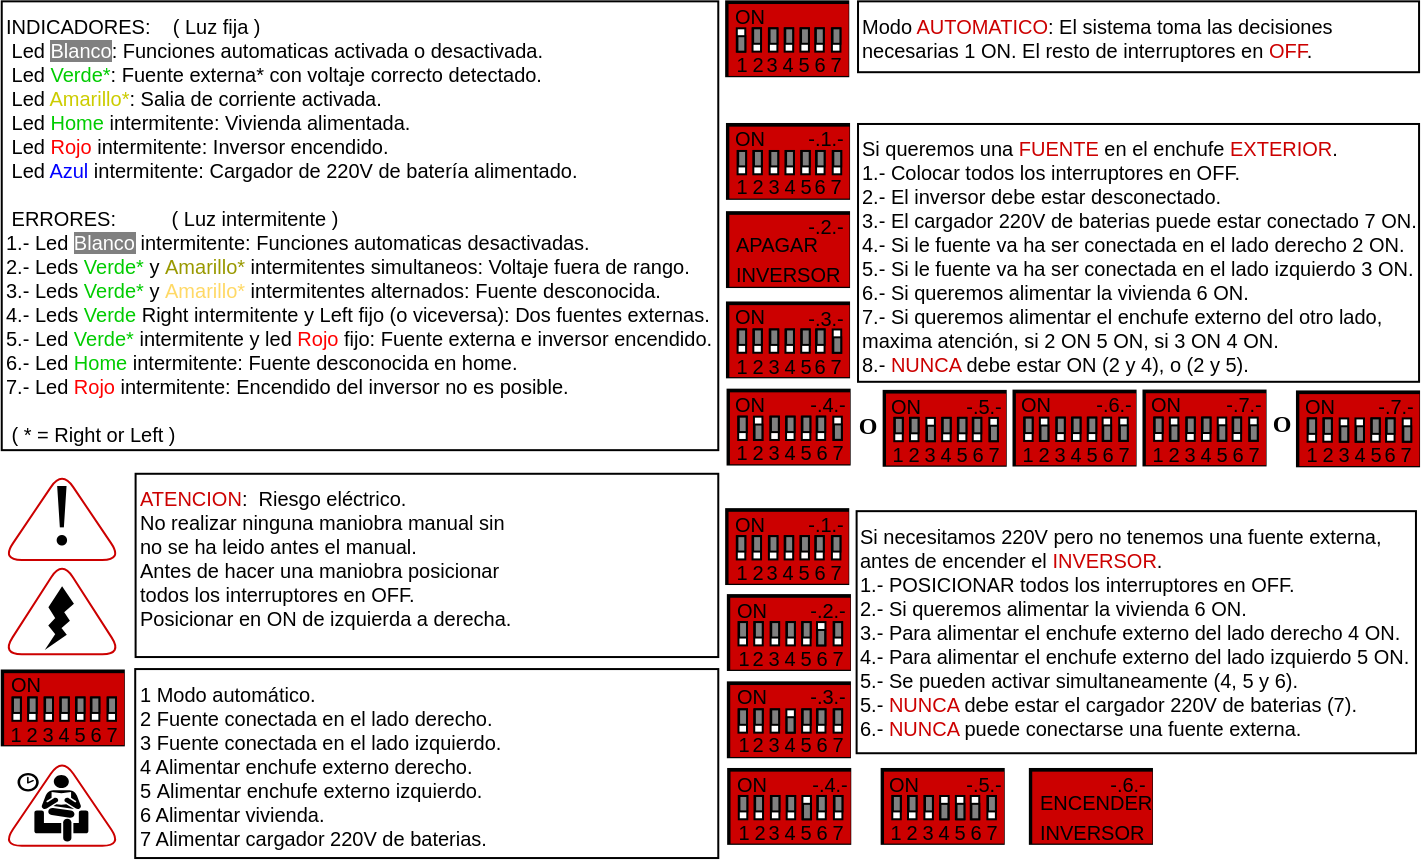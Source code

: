 <mxfile version="14.1.8" type="device"><diagram id="Z3PYo9svRuD9ZmUaIroH" name="Página-1"><mxGraphModel dx="569" dy="326" grid="1" gridSize="3.937" guides="1" tooltips="1" connect="1" arrows="1" fold="1" page="1" pageScale="1" pageWidth="827" pageHeight="583" math="0" shadow="0"><root><mxCell id="0"/><mxCell id="1" parent="0"/><mxCell id="PCi3yrIaXt0ThmsPtksC-220" value="" style="rounded=0;whiteSpace=wrap;html=1;strokeColor=#000000;fillColor=#000000;" vertex="1" parent="1"><mxGeometry x="370.08" y="145.67" width="61.05" height="37.44" as="geometry"/></mxCell><mxCell id="PCi3yrIaXt0ThmsPtksC-10" value="INDICADORES:&amp;nbsp; &amp;nbsp; ( Luz fija )&lt;br style=&quot;font-size: 10px&quot;&gt;&amp;nbsp;Led &lt;span style=&quot;background-color: rgb(128 , 128 , 128)&quot;&gt;&lt;font color=&quot;#ffffff&quot;&gt;Blanco&lt;/font&gt;&lt;/span&gt;: Funciones automaticas activada o desactivada.&lt;br style=&quot;font-size: 10px&quot;&gt;&amp;nbsp;Led &lt;font color=&quot;#00cc00&quot;&gt;Verde*&lt;/font&gt;: Fuente externa* con voltaje correcto detectado.&lt;br style=&quot;font-size: 10px&quot;&gt;&amp;nbsp;Led &lt;font color=&quot;#cccc00&quot;&gt;Amarillo*&lt;/font&gt;: Salia de corriente activada.&lt;br style=&quot;font-size: 10px&quot;&gt;&amp;nbsp;Led &lt;font color=&quot;#00cc00&quot;&gt;Home&lt;/font&gt; intermitente: Vivienda alimentada.&lt;br style=&quot;font-size: 10px&quot;&gt;&amp;nbsp;Led &lt;font color=&quot;#ff0000&quot;&gt;Rojo&lt;/font&gt; intermitente: Inversor encendido.&lt;br style=&quot;font-size: 10px&quot;&gt;&amp;nbsp;Led &lt;font color=&quot;#0000ff&quot;&gt;Azul&lt;/font&gt; intermitente: Cargador&amp;nbsp;de 220V&amp;nbsp;de batería alimentado.&lt;br style=&quot;font-size: 10px&quot;&gt;&lt;br style=&quot;font-size: 10px&quot;&gt;&amp;nbsp;ERRORES:&amp;nbsp; &amp;nbsp; &amp;nbsp; &amp;nbsp; &amp;nbsp; ( Luz intermitente )&lt;br style=&quot;font-size: 10px&quot;&gt;1.- Led&amp;nbsp;&lt;span style=&quot;color: rgb(255 , 255 , 255) ; background-color: rgb(128 , 128 , 128)&quot;&gt;Blanco&lt;/span&gt;&amp;nbsp;intermitente: Funciones automaticas desactivadas.&lt;br style=&quot;font-size: 10px&quot;&gt;2.- Leds&amp;nbsp;&lt;span style=&quot;color: rgb(0 , 204 , 0)&quot;&gt;Verde*&lt;/span&gt;&amp;nbsp;y&amp;nbsp;&lt;font color=&quot;#999900&quot;&gt;Amarillo*&lt;/font&gt;&amp;nbsp;intermitentes simultaneos: Voltaje fuera de rango.&lt;br style=&quot;font-size: 10px&quot;&gt;3.- Leds&amp;nbsp;&lt;span style=&quot;color: rgb(0 , 204 , 0)&quot;&gt;Verde*&lt;/span&gt;&amp;nbsp;y&amp;nbsp;&lt;font color=&quot;#ffd966&quot;&gt;Amarillo*&lt;/font&gt;&amp;nbsp;intermitentes alternados: Fuente desconocida.&lt;br style=&quot;font-size: 10px&quot;&gt;4.- Leds&amp;nbsp;&lt;span style=&quot;color: rgb(0 , 204 , 0)&quot;&gt;Verde&lt;/span&gt;&amp;nbsp;Right intermitente&amp;nbsp;y Left fijo (o viceversa): Dos fuentes externas.&lt;br style=&quot;font-size: 10px&quot;&gt;5.- Led&amp;nbsp;&lt;span style=&quot;color: rgb(0 , 204 , 0)&quot;&gt;Verde*&lt;/span&gt;&amp;nbsp;intermitente y led&amp;nbsp;&lt;span style=&quot;color: rgb(255 , 0 , 0)&quot;&gt;Rojo&lt;/span&gt;&amp;nbsp;fijo: Fuente externa e inversor encendido.&lt;br style=&quot;font-size: 10px&quot;&gt;6.- Led&amp;nbsp;&lt;span style=&quot;color: rgb(0 , 204 , 0)&quot;&gt;Home&lt;/span&gt;&amp;nbsp;intermitente: Fuente desconocida en home.&lt;br style=&quot;font-size: 10px&quot;&gt;7.- Led&amp;nbsp;&lt;span style=&quot;color: rgb(255 , 0 , 0)&quot;&gt;Rojo&lt;/span&gt;&amp;nbsp;intermitente: Encendido del inversor no es posible.&lt;br style=&quot;font-size: 10px&quot;&gt;&lt;br style=&quot;font-size: 10px&quot;&gt;&amp;nbsp;( * = Right or Left )" style="whiteSpace=wrap;html=1;fontColor=#000000;strokeColor=#000000;fillColor=#FFFFFF;align=left;verticalAlign=top;fontSize=10;" vertex="1" parent="1"><mxGeometry x="7.87" y="145.67" width="358.27" height="224.41" as="geometry"/></mxCell><mxCell id="PCi3yrIaXt0ThmsPtksC-173" value="" style="rounded=0;whiteSpace=wrap;html=1;fillColor=#CC0000;fontSize=10;strokeWidth=1;strokeColor=#CC0000;" vertex="1" parent="1"><mxGeometry x="371.77" y="147.51" width="59.06" height="34.97" as="geometry"/></mxCell><mxCell id="PCi3yrIaXt0ThmsPtksC-174" value="" style="rounded=0;whiteSpace=wrap;html=1;fillColor=#FFFFFF;strokeColor=#000000;fontSize=10;" vertex="1" parent="1"><mxGeometry x="375.4" y="159.17" width="4.25" height="11.65" as="geometry"/></mxCell><mxCell id="PCi3yrIaXt0ThmsPtksC-175" value="ON" style="rounded=0;whiteSpace=wrap;html=1;fillColor=#CC0000;strokeColor=#CC0000;fontSize=10;verticalAlign=middle;" vertex="1" parent="1"><mxGeometry x="375.71" y="150.82" width="11.81" height="3.93" as="geometry"/></mxCell><mxCell id="PCi3yrIaXt0ThmsPtksC-176" value="1" style="rounded=0;whiteSpace=wrap;html=1;fillColor=#CC0000;strokeColor=#CC0000;fontSize=10;" vertex="1" parent="1"><mxGeometry x="375.71" y="173.1" width="3.93" height="7.72" as="geometry"/></mxCell><mxCell id="PCi3yrIaXt0ThmsPtksC-177" value="" style="rounded=0;whiteSpace=wrap;html=1;strokeColor=#000000;fillColor=#808080;fontSize=10;" vertex="1" parent="1"><mxGeometry x="375.71" y="163.1" width="3.94" height="7.72" as="geometry"/></mxCell><mxCell id="PCi3yrIaXt0ThmsPtksC-178" value="" style="rounded=0;whiteSpace=wrap;html=1;fillColor=#FFFFFF;strokeColor=#000000;fontSize=10;" vertex="1" parent="1"><mxGeometry x="383.267" y="159.167" width="4.25" height="11.65" as="geometry"/></mxCell><mxCell id="PCi3yrIaXt0ThmsPtksC-179" value="2" style="rounded=0;whiteSpace=wrap;html=1;fillColor=#CC0000;strokeColor=#CC0000;fontSize=10;" vertex="1" parent="1"><mxGeometry x="383.58" y="173.1" width="3.94" height="7.72" as="geometry"/></mxCell><mxCell id="PCi3yrIaXt0ThmsPtksC-180" value="" style="rounded=0;whiteSpace=wrap;html=1;strokeColor=#000000;fillColor=#808080;fontSize=10;" vertex="1" parent="1"><mxGeometry x="383.577" y="159.167" width="3.94" height="7.72" as="geometry"/></mxCell><mxCell id="PCi3yrIaXt0ThmsPtksC-181" value="" style="rounded=0;whiteSpace=wrap;html=1;fillColor=#FFFFFF;strokeColor=#000000;fontSize=10;" vertex="1" parent="1"><mxGeometry x="391.454" y="159.174" width="4.25" height="11.65" as="geometry"/></mxCell><mxCell id="PCi3yrIaXt0ThmsPtksC-182" value="3" style="rounded=0;whiteSpace=wrap;html=1;fillColor=#CC0000;strokeColor=#CC0000;fontSize=10;" vertex="1" parent="1"><mxGeometry x="391.46" y="173.1" width="3.93" height="7.72" as="geometry"/></mxCell><mxCell id="PCi3yrIaXt0ThmsPtksC-183" value="" style="rounded=0;whiteSpace=wrap;html=1;strokeColor=#000000;fillColor=#808080;fontSize=10;" vertex="1" parent="1"><mxGeometry x="391.764" y="159.174" width="3.94" height="7.72" as="geometry"/></mxCell><mxCell id="PCi3yrIaXt0ThmsPtksC-184" value="" style="rounded=0;whiteSpace=wrap;html=1;fillColor=#FFFFFF;strokeColor=#000000;fontSize=10;" vertex="1" parent="1"><mxGeometry x="399.334" y="159.174" width="4.25" height="11.65" as="geometry"/></mxCell><mxCell id="PCi3yrIaXt0ThmsPtksC-185" value="4" style="rounded=0;whiteSpace=wrap;html=1;fillColor=#CC0000;strokeColor=#CC0000;fontSize=10;" vertex="1" parent="1"><mxGeometry x="399.33" y="173.1" width="3.94" height="7.72" as="geometry"/></mxCell><mxCell id="PCi3yrIaXt0ThmsPtksC-186" value="" style="rounded=0;whiteSpace=wrap;html=1;strokeColor=#000000;fillColor=#808080;fontSize=10;" vertex="1" parent="1"><mxGeometry x="399.64" y="159.17" width="3.93" height="7.72" as="geometry"/></mxCell><mxCell id="PCi3yrIaXt0ThmsPtksC-187" value="" style="rounded=0;whiteSpace=wrap;html=1;fillColor=#FFFFFF;strokeColor=#000000;fontSize=10;" vertex="1" parent="1"><mxGeometry x="407.204" y="159.164" width="4.25" height="11.65" as="geometry"/></mxCell><mxCell id="PCi3yrIaXt0ThmsPtksC-188" value="5" style="rounded=0;whiteSpace=wrap;html=1;fillColor=#CC0000;strokeColor=#CC0000;fontSize=10;" vertex="1" parent="1"><mxGeometry x="407.2" y="173.09" width="3.94" height="7.72" as="geometry"/></mxCell><mxCell id="PCi3yrIaXt0ThmsPtksC-189" value="" style="rounded=0;whiteSpace=wrap;html=1;strokeColor=#000000;fillColor=#808080;fontSize=10;" vertex="1" parent="1"><mxGeometry x="407.514" y="159.164" width="3.94" height="7.72" as="geometry"/></mxCell><mxCell id="PCi3yrIaXt0ThmsPtksC-190" value="" style="rounded=0;whiteSpace=wrap;html=1;fillColor=#FFFFFF;strokeColor=#000000;fontSize=10;" vertex="1" parent="1"><mxGeometry x="414.634" y="159.164" width="4.25" height="11.65" as="geometry"/></mxCell><mxCell id="PCi3yrIaXt0ThmsPtksC-191" value="6" style="rounded=0;whiteSpace=wrap;html=1;fillColor=#CC0000;strokeColor=#CC0000;fontSize=10;" vertex="1" parent="1"><mxGeometry x="415.08" y="173.09" width="3.93" height="7.72" as="geometry"/></mxCell><mxCell id="PCi3yrIaXt0ThmsPtksC-192" value="" style="rounded=0;whiteSpace=wrap;html=1;strokeColor=#000000;fillColor=#808080;fontSize=10;" vertex="1" parent="1"><mxGeometry x="414.944" y="159.164" width="3.94" height="7.72" as="geometry"/></mxCell><mxCell id="PCi3yrIaXt0ThmsPtksC-193" value="" style="rounded=0;whiteSpace=wrap;html=1;fillColor=#FFFFFF;strokeColor=#000000;fontSize=10;" vertex="1" parent="1"><mxGeometry x="422.954" y="159.174" width="4.25" height="11.65" as="geometry"/></mxCell><mxCell id="PCi3yrIaXt0ThmsPtksC-194" value="7" style="rounded=0;whiteSpace=wrap;html=1;fillColor=#CC0000;strokeColor=#CC0000;fontSize=10;" vertex="1" parent="1"><mxGeometry x="422.95" y="173.1" width="3.94" height="7.72" as="geometry"/></mxCell><mxCell id="PCi3yrIaXt0ThmsPtksC-195" value="" style="rounded=0;whiteSpace=wrap;html=1;strokeColor=#000000;fillColor=#808080;fontSize=10;" vertex="1" parent="1"><mxGeometry x="423.264" y="159.174" width="3.94" height="7.72" as="geometry"/></mxCell><mxCell id="PCi3yrIaXt0ThmsPtksC-229" value="&lt;span&gt;1 Modo automático.&lt;br&gt;&lt;/span&gt;2 Fuente conectada en el lado derecho.&lt;span&gt;&lt;br&gt;3&amp;nbsp;&lt;/span&gt;Fuente conectada en el lado izquierdo.&lt;span&gt;&lt;br&gt;4 Alimentar enchufe externo derecho.&lt;br&gt;5&amp;nbsp;&lt;/span&gt;Alimentar enchufe externo izquierdo.&lt;span&gt;&lt;br&gt;6 Alimentar vivienda.&lt;br&gt;7 Alimentar cargador 220V de baterias.&lt;br&gt;&lt;/span&gt;" style="whiteSpace=wrap;html=1;fontColor=#000000;strokeColor=#000000;fillColor=#FFFFFF;align=left;verticalAlign=top;fontSize=10;" vertex="1" parent="1"><mxGeometry x="74.61" y="479.53" width="291.53" height="94.49" as="geometry"/></mxCell><mxCell id="PCi3yrIaXt0ThmsPtksC-231" value="Modo &lt;font color=&quot;#cc0000&quot;&gt;AUTOMATICO&lt;/font&gt;: El sistema toma las decisiones necesarias&amp;nbsp;1 ON. El resto de interruptores en &lt;font color=&quot;#cc0000&quot;&gt;OFF&lt;/font&gt;." style="whiteSpace=wrap;html=1;fontColor=#000000;strokeColor=#000000;fillColor=#FFFFFF;align=left;verticalAlign=top;fontSize=10;" vertex="1" parent="1"><mxGeometry x="436.01" y="145.67" width="280.52" height="35.43" as="geometry"/></mxCell><mxCell id="PCi3yrIaXt0ThmsPtksC-232" value="&lt;font color=&quot;#cc0000&quot;&gt;ATENCION&lt;/font&gt;:&amp;nbsp; Riesgo eléctrico.&lt;br&gt;No realizar ninguna maniobra manual sin&lt;br&gt;no se ha leido antes el manual.&lt;br&gt;Antes de hacer una maniobra posicionar&lt;br&gt;todos los interruptores en OFF.&lt;br&gt;Posicionar en ON de izquierda a derecha." style="whiteSpace=wrap;html=1;fontColor=#000000;strokeColor=#000000;fillColor=#FFFFFF;align=left;verticalAlign=top;fontSize=10;" vertex="1" parent="1"><mxGeometry x="74.8" y="381.89" width="291.34" height="91.63" as="geometry"/></mxCell><mxCell id="PCi3yrIaXt0ThmsPtksC-233" value="" style="rounded=0;whiteSpace=wrap;html=1;strokeColor=#000000;fillColor=#000000;" vertex="1" parent="1"><mxGeometry x="7.87" y="480.25" width="61.05" height="37.44" as="geometry"/></mxCell><mxCell id="PCi3yrIaXt0ThmsPtksC-234" value="" style="rounded=0;whiteSpace=wrap;html=1;fillColor=#CC0000;fontSize=10;strokeWidth=1;strokeColor=#CC0000;" vertex="1" parent="1"><mxGeometry x="9.56" y="482.09" width="59.06" height="34.97" as="geometry"/></mxCell><mxCell id="PCi3yrIaXt0ThmsPtksC-235" value="" style="rounded=0;whiteSpace=wrap;html=1;fillColor=#FFFFFF;strokeColor=#000000;fontSize=10;" vertex="1" parent="1"><mxGeometry x="13.19" y="493.75" width="4.25" height="11.65" as="geometry"/></mxCell><mxCell id="PCi3yrIaXt0ThmsPtksC-236" value="ON" style="rounded=0;whiteSpace=wrap;html=1;fillColor=#CC0000;strokeColor=#CC0000;fontSize=10;verticalAlign=middle;" vertex="1" parent="1"><mxGeometry x="13.5" y="485.4" width="11.81" height="3.93" as="geometry"/></mxCell><mxCell id="PCi3yrIaXt0ThmsPtksC-237" value="1" style="rounded=0;whiteSpace=wrap;html=1;fillColor=#CC0000;strokeColor=#CC0000;fontSize=10;" vertex="1" parent="1"><mxGeometry x="13.5" y="507.68" width="3.93" height="7.72" as="geometry"/></mxCell><mxCell id="PCi3yrIaXt0ThmsPtksC-238" value="" style="rounded=0;whiteSpace=wrap;html=1;strokeColor=#000000;fillColor=#808080;fontSize=10;" vertex="1" parent="1"><mxGeometry x="13.49" y="493.75" width="3.94" height="7.72" as="geometry"/></mxCell><mxCell id="PCi3yrIaXt0ThmsPtksC-239" value="" style="rounded=0;whiteSpace=wrap;html=1;fillColor=#FFFFFF;strokeColor=#000000;fontSize=10;" vertex="1" parent="1"><mxGeometry x="21.057" y="493.747" width="4.25" height="11.65" as="geometry"/></mxCell><mxCell id="PCi3yrIaXt0ThmsPtksC-240" value="2" style="rounded=0;whiteSpace=wrap;html=1;fillColor=#CC0000;strokeColor=#CC0000;fontSize=10;" vertex="1" parent="1"><mxGeometry x="21.37" y="507.68" width="3.94" height="7.72" as="geometry"/></mxCell><mxCell id="PCi3yrIaXt0ThmsPtksC-241" value="" style="rounded=0;whiteSpace=wrap;html=1;strokeColor=#000000;fillColor=#808080;fontSize=10;" vertex="1" parent="1"><mxGeometry x="21.367" y="493.747" width="3.94" height="7.72" as="geometry"/></mxCell><mxCell id="PCi3yrIaXt0ThmsPtksC-242" value="" style="rounded=0;whiteSpace=wrap;html=1;fillColor=#FFFFFF;strokeColor=#000000;fontSize=10;" vertex="1" parent="1"><mxGeometry x="29.244" y="493.754" width="4.25" height="11.65" as="geometry"/></mxCell><mxCell id="PCi3yrIaXt0ThmsPtksC-243" value="3" style="rounded=0;whiteSpace=wrap;html=1;fillColor=#CC0000;strokeColor=#CC0000;fontSize=10;" vertex="1" parent="1"><mxGeometry x="29.25" y="507.68" width="3.93" height="7.72" as="geometry"/></mxCell><mxCell id="PCi3yrIaXt0ThmsPtksC-244" value="" style="rounded=0;whiteSpace=wrap;html=1;strokeColor=#000000;fillColor=#808080;fontSize=10;" vertex="1" parent="1"><mxGeometry x="29.554" y="493.754" width="3.94" height="7.72" as="geometry"/></mxCell><mxCell id="PCi3yrIaXt0ThmsPtksC-245" value="" style="rounded=0;whiteSpace=wrap;html=1;fillColor=#FFFFFF;strokeColor=#000000;fontSize=10;" vertex="1" parent="1"><mxGeometry x="37.124" y="493.754" width="4.25" height="11.65" as="geometry"/></mxCell><mxCell id="PCi3yrIaXt0ThmsPtksC-246" value="4" style="rounded=0;whiteSpace=wrap;html=1;fillColor=#CC0000;strokeColor=#CC0000;fontSize=10;" vertex="1" parent="1"><mxGeometry x="37.12" y="507.68" width="3.94" height="7.72" as="geometry"/></mxCell><mxCell id="PCi3yrIaXt0ThmsPtksC-247" value="" style="rounded=0;whiteSpace=wrap;html=1;strokeColor=#000000;fillColor=#808080;fontSize=10;" vertex="1" parent="1"><mxGeometry x="37.43" y="493.75" width="3.93" height="7.72" as="geometry"/></mxCell><mxCell id="PCi3yrIaXt0ThmsPtksC-248" value="" style="rounded=0;whiteSpace=wrap;html=1;fillColor=#FFFFFF;strokeColor=#000000;fontSize=10;" vertex="1" parent="1"><mxGeometry x="44.994" y="493.744" width="4.25" height="11.65" as="geometry"/></mxCell><mxCell id="PCi3yrIaXt0ThmsPtksC-249" value="5" style="rounded=0;whiteSpace=wrap;html=1;fillColor=#CC0000;strokeColor=#CC0000;fontSize=10;" vertex="1" parent="1"><mxGeometry x="44.99" y="507.67" width="3.94" height="7.72" as="geometry"/></mxCell><mxCell id="PCi3yrIaXt0ThmsPtksC-250" value="" style="rounded=0;whiteSpace=wrap;html=1;strokeColor=#000000;fillColor=#808080;fontSize=10;" vertex="1" parent="1"><mxGeometry x="45.304" y="493.744" width="3.94" height="7.72" as="geometry"/></mxCell><mxCell id="PCi3yrIaXt0ThmsPtksC-251" value="" style="rounded=0;whiteSpace=wrap;html=1;fillColor=#FFFFFF;strokeColor=#000000;fontSize=10;" vertex="1" parent="1"><mxGeometry x="52.424" y="493.744" width="4.25" height="11.65" as="geometry"/></mxCell><mxCell id="PCi3yrIaXt0ThmsPtksC-252" value="6" style="rounded=0;whiteSpace=wrap;html=1;fillColor=#CC0000;strokeColor=#CC0000;fontSize=10;" vertex="1" parent="1"><mxGeometry x="52.87" y="507.67" width="3.93" height="7.72" as="geometry"/></mxCell><mxCell id="PCi3yrIaXt0ThmsPtksC-253" value="" style="rounded=0;whiteSpace=wrap;html=1;strokeColor=#000000;fillColor=#808080;fontSize=10;" vertex="1" parent="1"><mxGeometry x="52.734" y="493.744" width="3.94" height="7.72" as="geometry"/></mxCell><mxCell id="PCi3yrIaXt0ThmsPtksC-254" value="" style="rounded=0;whiteSpace=wrap;html=1;fillColor=#FFFFFF;strokeColor=#000000;fontSize=10;" vertex="1" parent="1"><mxGeometry x="60.744" y="493.754" width="4.25" height="11.65" as="geometry"/></mxCell><mxCell id="PCi3yrIaXt0ThmsPtksC-255" value="7" style="rounded=0;whiteSpace=wrap;html=1;fillColor=#CC0000;strokeColor=#CC0000;fontSize=10;" vertex="1" parent="1"><mxGeometry x="60.74" y="507.68" width="3.94" height="7.72" as="geometry"/></mxCell><mxCell id="PCi3yrIaXt0ThmsPtksC-256" value="" style="rounded=0;whiteSpace=wrap;html=1;strokeColor=#000000;fillColor=#808080;fontSize=10;" vertex="1" parent="1"><mxGeometry x="61.054" y="493.754" width="3.94" height="7.72" as="geometry"/></mxCell><mxCell id="PCi3yrIaXt0ThmsPtksC-257" value="" style="rounded=0;whiteSpace=wrap;html=1;strokeColor=#000000;fillColor=#000000;" vertex="1" parent="1"><mxGeometry x="370.48" y="206.99" width="61.05" height="37.44" as="geometry"/></mxCell><mxCell id="PCi3yrIaXt0ThmsPtksC-258" value="" style="rounded=0;whiteSpace=wrap;html=1;fillColor=#CC0000;fontSize=10;strokeWidth=1;strokeColor=#CC0000;" vertex="1" parent="1"><mxGeometry x="372.17" y="208.83" width="59.06" height="34.97" as="geometry"/></mxCell><mxCell id="PCi3yrIaXt0ThmsPtksC-259" value="" style="rounded=0;whiteSpace=wrap;html=1;fillColor=#FFFFFF;strokeColor=#000000;fontSize=10;" vertex="1" parent="1"><mxGeometry x="375.8" y="220.49" width="4.25" height="11.65" as="geometry"/></mxCell><mxCell id="PCi3yrIaXt0ThmsPtksC-260" value="ON" style="rounded=0;whiteSpace=wrap;html=1;fillColor=#CC0000;strokeColor=#CC0000;fontSize=10;verticalAlign=middle;" vertex="1" parent="1"><mxGeometry x="376.11" y="212.14" width="11.81" height="3.93" as="geometry"/></mxCell><mxCell id="PCi3yrIaXt0ThmsPtksC-261" value="1" style="rounded=0;whiteSpace=wrap;html=1;fillColor=#CC0000;strokeColor=#CC0000;fontSize=10;" vertex="1" parent="1"><mxGeometry x="376.11" y="234.42" width="3.93" height="7.72" as="geometry"/></mxCell><mxCell id="PCi3yrIaXt0ThmsPtksC-262" value="" style="rounded=0;whiteSpace=wrap;html=1;strokeColor=#000000;fillColor=#808080;fontSize=10;" vertex="1" parent="1"><mxGeometry x="376.1" y="220.49" width="3.94" height="7.72" as="geometry"/></mxCell><mxCell id="PCi3yrIaXt0ThmsPtksC-263" value="" style="rounded=0;whiteSpace=wrap;html=1;fillColor=#FFFFFF;strokeColor=#000000;fontSize=10;" vertex="1" parent="1"><mxGeometry x="383.667" y="220.487" width="4.25" height="11.65" as="geometry"/></mxCell><mxCell id="PCi3yrIaXt0ThmsPtksC-264" value="2" style="rounded=0;whiteSpace=wrap;html=1;fillColor=#CC0000;strokeColor=#CC0000;fontSize=10;" vertex="1" parent="1"><mxGeometry x="383.98" y="234.42" width="3.94" height="7.72" as="geometry"/></mxCell><mxCell id="PCi3yrIaXt0ThmsPtksC-265" value="" style="rounded=0;whiteSpace=wrap;html=1;strokeColor=#000000;fillColor=#808080;fontSize=10;" vertex="1" parent="1"><mxGeometry x="383.977" y="220.487" width="3.94" height="7.72" as="geometry"/></mxCell><mxCell id="PCi3yrIaXt0ThmsPtksC-266" value="" style="rounded=0;whiteSpace=wrap;html=1;fillColor=#FFFFFF;strokeColor=#000000;fontSize=10;" vertex="1" parent="1"><mxGeometry x="391.854" y="220.494" width="4.25" height="11.65" as="geometry"/></mxCell><mxCell id="PCi3yrIaXt0ThmsPtksC-267" value="3" style="rounded=0;whiteSpace=wrap;html=1;fillColor=#CC0000;strokeColor=#CC0000;fontSize=10;" vertex="1" parent="1"><mxGeometry x="391.86" y="234.42" width="3.93" height="7.72" as="geometry"/></mxCell><mxCell id="PCi3yrIaXt0ThmsPtksC-268" value="" style="rounded=0;whiteSpace=wrap;html=1;strokeColor=#000000;fillColor=#808080;fontSize=10;" vertex="1" parent="1"><mxGeometry x="392.164" y="220.494" width="3.94" height="7.72" as="geometry"/></mxCell><mxCell id="PCi3yrIaXt0ThmsPtksC-269" value="" style="rounded=0;whiteSpace=wrap;html=1;fillColor=#FFFFFF;strokeColor=#000000;fontSize=10;" vertex="1" parent="1"><mxGeometry x="399.734" y="220.494" width="4.25" height="11.65" as="geometry"/></mxCell><mxCell id="PCi3yrIaXt0ThmsPtksC-270" value="4" style="rounded=0;whiteSpace=wrap;html=1;fillColor=#CC0000;strokeColor=#CC0000;fontSize=10;" vertex="1" parent="1"><mxGeometry x="399.73" y="234.42" width="3.94" height="7.72" as="geometry"/></mxCell><mxCell id="PCi3yrIaXt0ThmsPtksC-271" value="" style="rounded=0;whiteSpace=wrap;html=1;strokeColor=#000000;fillColor=#808080;fontSize=10;" vertex="1" parent="1"><mxGeometry x="400.04" y="220.49" width="3.93" height="7.72" as="geometry"/></mxCell><mxCell id="PCi3yrIaXt0ThmsPtksC-272" value="" style="rounded=0;whiteSpace=wrap;html=1;fillColor=#FFFFFF;strokeColor=#000000;fontSize=10;" vertex="1" parent="1"><mxGeometry x="407.604" y="220.484" width="4.25" height="11.65" as="geometry"/></mxCell><mxCell id="PCi3yrIaXt0ThmsPtksC-273" value="5" style="rounded=0;whiteSpace=wrap;html=1;fillColor=#CC0000;strokeColor=#CC0000;fontSize=10;" vertex="1" parent="1"><mxGeometry x="407.6" y="234.41" width="3.94" height="7.72" as="geometry"/></mxCell><mxCell id="PCi3yrIaXt0ThmsPtksC-274" value="" style="rounded=0;whiteSpace=wrap;html=1;strokeColor=#000000;fillColor=#808080;fontSize=10;" vertex="1" parent="1"><mxGeometry x="407.914" y="220.484" width="3.94" height="7.72" as="geometry"/></mxCell><mxCell id="PCi3yrIaXt0ThmsPtksC-275" value="" style="rounded=0;whiteSpace=wrap;html=1;fillColor=#FFFFFF;strokeColor=#000000;fontSize=10;" vertex="1" parent="1"><mxGeometry x="415.034" y="220.484" width="4.25" height="11.65" as="geometry"/></mxCell><mxCell id="PCi3yrIaXt0ThmsPtksC-276" value="6" style="rounded=0;whiteSpace=wrap;html=1;fillColor=#CC0000;strokeColor=#CC0000;fontSize=10;" vertex="1" parent="1"><mxGeometry x="415.48" y="234.41" width="3.93" height="7.72" as="geometry"/></mxCell><mxCell id="PCi3yrIaXt0ThmsPtksC-277" value="" style="rounded=0;whiteSpace=wrap;html=1;strokeColor=#000000;fillColor=#808080;fontSize=10;" vertex="1" parent="1"><mxGeometry x="415.344" y="220.484" width="3.94" height="7.72" as="geometry"/></mxCell><mxCell id="PCi3yrIaXt0ThmsPtksC-278" value="" style="rounded=0;whiteSpace=wrap;html=1;fillColor=#FFFFFF;strokeColor=#000000;fontSize=10;" vertex="1" parent="1"><mxGeometry x="423.354" y="220.494" width="4.25" height="11.65" as="geometry"/></mxCell><mxCell id="PCi3yrIaXt0ThmsPtksC-279" value="7" style="rounded=0;whiteSpace=wrap;html=1;fillColor=#CC0000;strokeColor=#CC0000;fontSize=10;" vertex="1" parent="1"><mxGeometry x="423.35" y="234.42" width="3.94" height="7.72" as="geometry"/></mxCell><mxCell id="PCi3yrIaXt0ThmsPtksC-280" value="" style="rounded=0;whiteSpace=wrap;html=1;strokeColor=#000000;fillColor=#808080;fontSize=10;" vertex="1" parent="1"><mxGeometry x="423.654" y="220.494" width="3.94" height="7.72" as="geometry"/></mxCell><mxCell id="PCi3yrIaXt0ThmsPtksC-281" value="" style="rounded=0;whiteSpace=wrap;html=1;strokeColor=#000000;fillColor=#000000;" vertex="1" parent="1"><mxGeometry x="370.48" y="251.08" width="61.05" height="37.44" as="geometry"/></mxCell><mxCell id="PCi3yrIaXt0ThmsPtksC-282" value="" style="rounded=0;whiteSpace=wrap;html=1;fillColor=#CC0000;fontSize=10;strokeWidth=1;strokeColor=#CC0000;" vertex="1" parent="1"><mxGeometry x="372.17" y="252.92" width="59.06" height="34.97" as="geometry"/></mxCell><mxCell id="PCi3yrIaXt0ThmsPtksC-305" value="" style="rounded=0;whiteSpace=wrap;html=1;strokeColor=#000000;fillColor=#000000;" vertex="1" parent="1"><mxGeometry x="370.48" y="296.23" width="61.05" height="37.44" as="geometry"/></mxCell><mxCell id="PCi3yrIaXt0ThmsPtksC-306" value="" style="rounded=0;whiteSpace=wrap;html=1;fillColor=#CC0000;fontSize=10;strokeWidth=1;strokeColor=#CC0000;" vertex="1" parent="1"><mxGeometry x="372.17" y="298.07" width="59.06" height="34.97" as="geometry"/></mxCell><mxCell id="PCi3yrIaXt0ThmsPtksC-307" value="" style="rounded=0;whiteSpace=wrap;html=1;fillColor=#FFFFFF;strokeColor=#000000;fontSize=10;" vertex="1" parent="1"><mxGeometry x="375.8" y="309.73" width="4.25" height="11.65" as="geometry"/></mxCell><mxCell id="PCi3yrIaXt0ThmsPtksC-308" value="ON" style="rounded=0;whiteSpace=wrap;html=1;fillColor=#CC0000;strokeColor=#CC0000;fontSize=10;verticalAlign=middle;" vertex="1" parent="1"><mxGeometry x="376.11" y="301.38" width="11.81" height="3.93" as="geometry"/></mxCell><mxCell id="PCi3yrIaXt0ThmsPtksC-309" value="1" style="rounded=0;whiteSpace=wrap;html=1;fillColor=#CC0000;strokeColor=#CC0000;fontSize=10;" vertex="1" parent="1"><mxGeometry x="376.11" y="323.66" width="3.93" height="7.72" as="geometry"/></mxCell><mxCell id="PCi3yrIaXt0ThmsPtksC-310" value="" style="rounded=0;whiteSpace=wrap;html=1;strokeColor=#000000;fillColor=#808080;fontSize=10;" vertex="1" parent="1"><mxGeometry x="376.1" y="309.73" width="3.94" height="7.72" as="geometry"/></mxCell><mxCell id="PCi3yrIaXt0ThmsPtksC-311" value="" style="rounded=0;whiteSpace=wrap;html=1;fillColor=#FFFFFF;strokeColor=#000000;fontSize=10;" vertex="1" parent="1"><mxGeometry x="383.667" y="309.727" width="4.25" height="11.65" as="geometry"/></mxCell><mxCell id="PCi3yrIaXt0ThmsPtksC-312" value="2" style="rounded=0;whiteSpace=wrap;html=1;fillColor=#CC0000;strokeColor=#CC0000;fontSize=10;" vertex="1" parent="1"><mxGeometry x="383.98" y="323.66" width="3.94" height="7.72" as="geometry"/></mxCell><mxCell id="PCi3yrIaXt0ThmsPtksC-313" value="" style="rounded=0;whiteSpace=wrap;html=1;strokeColor=#000000;fillColor=#808080;fontSize=10;" vertex="1" parent="1"><mxGeometry x="383.977" y="309.727" width="3.94" height="7.72" as="geometry"/></mxCell><mxCell id="PCi3yrIaXt0ThmsPtksC-314" value="" style="rounded=0;whiteSpace=wrap;html=1;fillColor=#FFFFFF;strokeColor=#000000;fontSize=10;" vertex="1" parent="1"><mxGeometry x="391.854" y="309.734" width="4.25" height="11.65" as="geometry"/></mxCell><mxCell id="PCi3yrIaXt0ThmsPtksC-315" value="3" style="rounded=0;whiteSpace=wrap;html=1;fillColor=#CC0000;strokeColor=#CC0000;fontSize=10;" vertex="1" parent="1"><mxGeometry x="391.86" y="323.66" width="3.93" height="7.72" as="geometry"/></mxCell><mxCell id="PCi3yrIaXt0ThmsPtksC-316" value="" style="rounded=0;whiteSpace=wrap;html=1;strokeColor=#000000;fillColor=#808080;fontSize=10;" vertex="1" parent="1"><mxGeometry x="392.164" y="309.734" width="3.94" height="7.72" as="geometry"/></mxCell><mxCell id="PCi3yrIaXt0ThmsPtksC-317" value="" style="rounded=0;whiteSpace=wrap;html=1;fillColor=#FFFFFF;strokeColor=#000000;fontSize=10;" vertex="1" parent="1"><mxGeometry x="399.734" y="309.734" width="4.25" height="11.65" as="geometry"/></mxCell><mxCell id="PCi3yrIaXt0ThmsPtksC-318" value="4" style="rounded=0;whiteSpace=wrap;html=1;fillColor=#CC0000;strokeColor=#CC0000;fontSize=10;" vertex="1" parent="1"><mxGeometry x="399.73" y="323.66" width="3.94" height="7.72" as="geometry"/></mxCell><mxCell id="PCi3yrIaXt0ThmsPtksC-319" value="" style="rounded=0;whiteSpace=wrap;html=1;strokeColor=#000000;fillColor=#808080;fontSize=10;" vertex="1" parent="1"><mxGeometry x="400.04" y="309.73" width="3.93" height="7.72" as="geometry"/></mxCell><mxCell id="PCi3yrIaXt0ThmsPtksC-320" value="" style="rounded=0;whiteSpace=wrap;html=1;fillColor=#FFFFFF;strokeColor=#000000;fontSize=10;" vertex="1" parent="1"><mxGeometry x="407.604" y="309.724" width="4.25" height="11.65" as="geometry"/></mxCell><mxCell id="PCi3yrIaXt0ThmsPtksC-321" value="5" style="rounded=0;whiteSpace=wrap;html=1;fillColor=#CC0000;strokeColor=#CC0000;fontSize=10;" vertex="1" parent="1"><mxGeometry x="407.6" y="323.65" width="3.94" height="7.72" as="geometry"/></mxCell><mxCell id="PCi3yrIaXt0ThmsPtksC-322" value="" style="rounded=0;whiteSpace=wrap;html=1;strokeColor=#000000;fillColor=#808080;fontSize=10;" vertex="1" parent="1"><mxGeometry x="407.914" y="309.724" width="3.94" height="7.72" as="geometry"/></mxCell><mxCell id="PCi3yrIaXt0ThmsPtksC-323" value="" style="rounded=0;whiteSpace=wrap;html=1;fillColor=#FFFFFF;strokeColor=#000000;fontSize=10;" vertex="1" parent="1"><mxGeometry x="415.034" y="309.724" width="4.25" height="11.65" as="geometry"/></mxCell><mxCell id="PCi3yrIaXt0ThmsPtksC-324" value="6" style="rounded=0;whiteSpace=wrap;html=1;fillColor=#CC0000;strokeColor=#CC0000;fontSize=10;" vertex="1" parent="1"><mxGeometry x="415.48" y="323.65" width="3.93" height="7.72" as="geometry"/></mxCell><mxCell id="PCi3yrIaXt0ThmsPtksC-325" value="" style="rounded=0;whiteSpace=wrap;html=1;strokeColor=#000000;fillColor=#808080;fontSize=10;" vertex="1" parent="1"><mxGeometry x="415.344" y="309.724" width="3.94" height="7.72" as="geometry"/></mxCell><mxCell id="PCi3yrIaXt0ThmsPtksC-326" value="" style="rounded=0;whiteSpace=wrap;html=1;fillColor=#FFFFFF;strokeColor=#000000;fontSize=10;" vertex="1" parent="1"><mxGeometry x="423.354" y="309.734" width="4.25" height="11.65" as="geometry"/></mxCell><mxCell id="PCi3yrIaXt0ThmsPtksC-327" value="7" style="rounded=0;whiteSpace=wrap;html=1;fillColor=#CC0000;strokeColor=#CC0000;fontSize=10;" vertex="1" parent="1"><mxGeometry x="423.35" y="323.66" width="3.94" height="7.72" as="geometry"/></mxCell><mxCell id="PCi3yrIaXt0ThmsPtksC-328" value="" style="rounded=0;whiteSpace=wrap;html=1;strokeColor=#000000;fillColor=#808080;fontSize=10;" vertex="1" parent="1"><mxGeometry x="423.664" y="313.664" width="3.94" height="7.72" as="geometry"/></mxCell><mxCell id="PCi3yrIaXt0ThmsPtksC-329" value="" style="rounded=0;whiteSpace=wrap;html=1;strokeColor=#000000;fillColor=#000000;" vertex="1" parent="1"><mxGeometry x="370.78" y="339.83" width="61.05" height="37.44" as="geometry"/></mxCell><mxCell id="PCi3yrIaXt0ThmsPtksC-330" value="" style="rounded=0;whiteSpace=wrap;html=1;fillColor=#CC0000;fontSize=10;strokeWidth=1;strokeColor=#CC0000;" vertex="1" parent="1"><mxGeometry x="372.47" y="341.67" width="59.06" height="34.97" as="geometry"/></mxCell><mxCell id="PCi3yrIaXt0ThmsPtksC-331" value="" style="rounded=0;whiteSpace=wrap;html=1;fillColor=#FFFFFF;strokeColor=#000000;fontSize=10;" vertex="1" parent="1"><mxGeometry x="376.1" y="353.33" width="4.25" height="11.65" as="geometry"/></mxCell><mxCell id="PCi3yrIaXt0ThmsPtksC-332" value="ON" style="rounded=0;whiteSpace=wrap;html=1;fillColor=#CC0000;strokeColor=#CC0000;fontSize=10;verticalAlign=middle;" vertex="1" parent="1"><mxGeometry x="376.41" y="344.98" width="11.81" height="3.93" as="geometry"/></mxCell><mxCell id="PCi3yrIaXt0ThmsPtksC-333" value="1" style="rounded=0;whiteSpace=wrap;html=1;fillColor=#CC0000;strokeColor=#CC0000;fontSize=10;" vertex="1" parent="1"><mxGeometry x="376.41" y="367.26" width="3.93" height="7.72" as="geometry"/></mxCell><mxCell id="PCi3yrIaXt0ThmsPtksC-334" value="" style="rounded=0;whiteSpace=wrap;html=1;strokeColor=#000000;fillColor=#808080;fontSize=10;" vertex="1" parent="1"><mxGeometry x="376.4" y="353.33" width="3.94" height="7.72" as="geometry"/></mxCell><mxCell id="PCi3yrIaXt0ThmsPtksC-335" value="" style="rounded=0;whiteSpace=wrap;html=1;fillColor=#FFFFFF;strokeColor=#000000;fontSize=10;" vertex="1" parent="1"><mxGeometry x="383.967" y="353.327" width="4.25" height="11.65" as="geometry"/></mxCell><mxCell id="PCi3yrIaXt0ThmsPtksC-336" value="2" style="rounded=0;whiteSpace=wrap;html=1;fillColor=#CC0000;strokeColor=#CC0000;fontSize=10;" vertex="1" parent="1"><mxGeometry x="384.28" y="367.26" width="3.94" height="7.72" as="geometry"/></mxCell><mxCell id="PCi3yrIaXt0ThmsPtksC-337" value="" style="rounded=0;whiteSpace=wrap;html=1;strokeColor=#000000;fillColor=#808080;fontSize=10;" vertex="1" parent="1"><mxGeometry x="384.277" y="357.267" width="3.94" height="7.72" as="geometry"/></mxCell><mxCell id="PCi3yrIaXt0ThmsPtksC-338" value="" style="rounded=0;whiteSpace=wrap;html=1;fillColor=#FFFFFF;strokeColor=#000000;fontSize=10;" vertex="1" parent="1"><mxGeometry x="392.154" y="353.334" width="4.25" height="11.65" as="geometry"/></mxCell><mxCell id="PCi3yrIaXt0ThmsPtksC-339" value="3" style="rounded=0;whiteSpace=wrap;html=1;fillColor=#CC0000;strokeColor=#CC0000;fontSize=10;" vertex="1" parent="1"><mxGeometry x="392.16" y="367.26" width="3.93" height="7.72" as="geometry"/></mxCell><mxCell id="PCi3yrIaXt0ThmsPtksC-340" value="" style="rounded=0;whiteSpace=wrap;html=1;strokeColor=#000000;fillColor=#808080;fontSize=10;" vertex="1" parent="1"><mxGeometry x="392.464" y="353.334" width="3.94" height="7.72" as="geometry"/></mxCell><mxCell id="PCi3yrIaXt0ThmsPtksC-341" value="" style="rounded=0;whiteSpace=wrap;html=1;fillColor=#FFFFFF;strokeColor=#000000;fontSize=10;" vertex="1" parent="1"><mxGeometry x="400.034" y="353.334" width="4.25" height="11.65" as="geometry"/></mxCell><mxCell id="PCi3yrIaXt0ThmsPtksC-342" value="4" style="rounded=0;whiteSpace=wrap;html=1;fillColor=#CC0000;strokeColor=#CC0000;fontSize=10;" vertex="1" parent="1"><mxGeometry x="400.03" y="367.26" width="3.94" height="7.72" as="geometry"/></mxCell><mxCell id="PCi3yrIaXt0ThmsPtksC-343" value="" style="rounded=0;whiteSpace=wrap;html=1;strokeColor=#000000;fillColor=#808080;fontSize=10;" vertex="1" parent="1"><mxGeometry x="400.34" y="353.33" width="3.93" height="7.72" as="geometry"/></mxCell><mxCell id="PCi3yrIaXt0ThmsPtksC-344" value="" style="rounded=0;whiteSpace=wrap;html=1;fillColor=#FFFFFF;strokeColor=#000000;fontSize=10;" vertex="1" parent="1"><mxGeometry x="407.904" y="353.324" width="4.25" height="11.65" as="geometry"/></mxCell><mxCell id="PCi3yrIaXt0ThmsPtksC-345" value="5" style="rounded=0;whiteSpace=wrap;html=1;fillColor=#CC0000;strokeColor=#CC0000;fontSize=10;" vertex="1" parent="1"><mxGeometry x="407.9" y="367.25" width="3.94" height="7.72" as="geometry"/></mxCell><mxCell id="PCi3yrIaXt0ThmsPtksC-346" value="" style="rounded=0;whiteSpace=wrap;html=1;strokeColor=#000000;fillColor=#808080;fontSize=10;" vertex="1" parent="1"><mxGeometry x="408.214" y="353.324" width="3.94" height="7.72" as="geometry"/></mxCell><mxCell id="PCi3yrIaXt0ThmsPtksC-347" value="" style="rounded=0;whiteSpace=wrap;html=1;fillColor=#FFFFFF;strokeColor=#000000;fontSize=10;" vertex="1" parent="1"><mxGeometry x="415.334" y="353.324" width="4.25" height="11.65" as="geometry"/></mxCell><mxCell id="PCi3yrIaXt0ThmsPtksC-348" value="6" style="rounded=0;whiteSpace=wrap;html=1;fillColor=#CC0000;strokeColor=#CC0000;fontSize=10;" vertex="1" parent="1"><mxGeometry x="415.78" y="367.25" width="3.93" height="7.72" as="geometry"/></mxCell><mxCell id="PCi3yrIaXt0ThmsPtksC-349" value="" style="rounded=0;whiteSpace=wrap;html=1;strokeColor=#000000;fillColor=#808080;fontSize=10;" vertex="1" parent="1"><mxGeometry x="415.644" y="353.324" width="3.94" height="7.72" as="geometry"/></mxCell><mxCell id="PCi3yrIaXt0ThmsPtksC-350" value="" style="rounded=0;whiteSpace=wrap;html=1;fillColor=#FFFFFF;strokeColor=#000000;fontSize=10;" vertex="1" parent="1"><mxGeometry x="423.654" y="353.334" width="4.25" height="11.65" as="geometry"/></mxCell><mxCell id="PCi3yrIaXt0ThmsPtksC-351" value="7" style="rounded=0;whiteSpace=wrap;html=1;fillColor=#CC0000;strokeColor=#CC0000;fontSize=10;" vertex="1" parent="1"><mxGeometry x="423.65" y="367.26" width="3.94" height="7.72" as="geometry"/></mxCell><mxCell id="PCi3yrIaXt0ThmsPtksC-352" value="" style="rounded=0;whiteSpace=wrap;html=1;strokeColor=#000000;fillColor=#808080;fontSize=10;" vertex="1" parent="1"><mxGeometry x="423.964" y="357.194" width="3.94" height="7.72" as="geometry"/></mxCell><mxCell id="PCi3yrIaXt0ThmsPtksC-353" value="Si queremos una &lt;font color=&quot;#cc0000&quot;&gt;FUENTE&lt;/font&gt; en el enchufe &lt;font color=&quot;#cc0000&quot;&gt;EXTERIOR&lt;/font&gt;.&lt;br&gt;1.- Colocar todos los interruptores en OFF.&lt;br&gt;2.- El inversor debe estar desconectado.&lt;br&gt;3.- El cargador 220V de baterias puede estar conectado 7 ON.&lt;br&gt;4.- Si le fuente va ha ser conectada en el lado derecho 2 ON.&lt;br&gt;5.- Si le fuente va ha ser conectada en el lado izquierdo 3 ON.&lt;br&gt;6.- Si queremos alimentar la vivienda 6 ON.&lt;br&gt;7.- Si queremos alimentar el enchufe externo del otro lado,&lt;br&gt;maxima atención, si 2 ON 5 ON, si 3 ON 4 ON.&lt;br&gt;8.- &lt;font color=&quot;#cc0000&quot;&gt;NUNCA&lt;/font&gt; debe estar ON (2 y 4), o (2 y 5)." style="whiteSpace=wrap;html=1;fontColor=#000000;strokeColor=#000000;fillColor=#FFFFFF;align=left;verticalAlign=top;fontSize=10;" vertex="1" parent="1"><mxGeometry x="436.01" y="206.99" width="280.52" height="128.91" as="geometry"/></mxCell><mxCell id="PCi3yrIaXt0ThmsPtksC-354" value="" style="rounded=0;whiteSpace=wrap;html=1;strokeColor=#000000;fillColor=#000000;" vertex="1" parent="1"><mxGeometry x="370.08" y="399.57" width="61.05" height="37.44" as="geometry"/></mxCell><mxCell id="PCi3yrIaXt0ThmsPtksC-355" value="" style="rounded=0;whiteSpace=wrap;html=1;fillColor=#CC0000;fontSize=10;strokeWidth=1;strokeColor=#CC0000;" vertex="1" parent="1"><mxGeometry x="371.77" y="401.41" width="59.06" height="34.97" as="geometry"/></mxCell><mxCell id="PCi3yrIaXt0ThmsPtksC-356" value="" style="rounded=0;whiteSpace=wrap;html=1;fillColor=#FFFFFF;strokeColor=#000000;fontSize=10;" vertex="1" parent="1"><mxGeometry x="375.4" y="413.07" width="4.25" height="11.65" as="geometry"/></mxCell><mxCell id="PCi3yrIaXt0ThmsPtksC-357" value="ON" style="rounded=0;whiteSpace=wrap;html=1;fillColor=#CC0000;strokeColor=#CC0000;fontSize=10;verticalAlign=middle;" vertex="1" parent="1"><mxGeometry x="375.71" y="404.72" width="11.81" height="3.93" as="geometry"/></mxCell><mxCell id="PCi3yrIaXt0ThmsPtksC-358" value="1" style="rounded=0;whiteSpace=wrap;html=1;fillColor=#CC0000;strokeColor=#CC0000;fontSize=10;" vertex="1" parent="1"><mxGeometry x="375.71" y="427" width="3.93" height="7.72" as="geometry"/></mxCell><mxCell id="PCi3yrIaXt0ThmsPtksC-359" value="" style="rounded=0;whiteSpace=wrap;html=1;strokeColor=#000000;fillColor=#808080;fontSize=10;" vertex="1" parent="1"><mxGeometry x="375.7" y="413.07" width="3.94" height="7.72" as="geometry"/></mxCell><mxCell id="PCi3yrIaXt0ThmsPtksC-360" value="" style="rounded=0;whiteSpace=wrap;html=1;fillColor=#FFFFFF;strokeColor=#000000;fontSize=10;" vertex="1" parent="1"><mxGeometry x="383.267" y="413.067" width="4.25" height="11.65" as="geometry"/></mxCell><mxCell id="PCi3yrIaXt0ThmsPtksC-361" value="2" style="rounded=0;whiteSpace=wrap;html=1;fillColor=#CC0000;strokeColor=#CC0000;fontSize=10;" vertex="1" parent="1"><mxGeometry x="383.58" y="427" width="3.94" height="7.72" as="geometry"/></mxCell><mxCell id="PCi3yrIaXt0ThmsPtksC-362" value="" style="rounded=0;whiteSpace=wrap;html=1;strokeColor=#000000;fillColor=#808080;fontSize=10;" vertex="1" parent="1"><mxGeometry x="383.577" y="413.067" width="3.94" height="7.72" as="geometry"/></mxCell><mxCell id="PCi3yrIaXt0ThmsPtksC-363" value="" style="rounded=0;whiteSpace=wrap;html=1;fillColor=#FFFFFF;strokeColor=#000000;fontSize=10;" vertex="1" parent="1"><mxGeometry x="391.454" y="413.074" width="4.25" height="11.65" as="geometry"/></mxCell><mxCell id="PCi3yrIaXt0ThmsPtksC-364" value="3" style="rounded=0;whiteSpace=wrap;html=1;fillColor=#CC0000;strokeColor=#CC0000;fontSize=10;" vertex="1" parent="1"><mxGeometry x="391.46" y="427" width="3.93" height="7.72" as="geometry"/></mxCell><mxCell id="PCi3yrIaXt0ThmsPtksC-365" value="" style="rounded=0;whiteSpace=wrap;html=1;strokeColor=#000000;fillColor=#808080;fontSize=10;" vertex="1" parent="1"><mxGeometry x="391.764" y="413.074" width="3.94" height="7.72" as="geometry"/></mxCell><mxCell id="PCi3yrIaXt0ThmsPtksC-366" value="" style="rounded=0;whiteSpace=wrap;html=1;fillColor=#FFFFFF;strokeColor=#000000;fontSize=10;" vertex="1" parent="1"><mxGeometry x="399.334" y="413.074" width="4.25" height="11.65" as="geometry"/></mxCell><mxCell id="PCi3yrIaXt0ThmsPtksC-367" value="4" style="rounded=0;whiteSpace=wrap;html=1;fillColor=#CC0000;strokeColor=#CC0000;fontSize=10;" vertex="1" parent="1"><mxGeometry x="399.33" y="427" width="3.94" height="7.72" as="geometry"/></mxCell><mxCell id="PCi3yrIaXt0ThmsPtksC-368" value="" style="rounded=0;whiteSpace=wrap;html=1;strokeColor=#000000;fillColor=#808080;fontSize=10;" vertex="1" parent="1"><mxGeometry x="399.64" y="413.07" width="3.93" height="7.72" as="geometry"/></mxCell><mxCell id="PCi3yrIaXt0ThmsPtksC-369" value="" style="rounded=0;whiteSpace=wrap;html=1;fillColor=#FFFFFF;strokeColor=#000000;fontSize=10;" vertex="1" parent="1"><mxGeometry x="407.204" y="413.064" width="4.25" height="11.65" as="geometry"/></mxCell><mxCell id="PCi3yrIaXt0ThmsPtksC-370" value="5" style="rounded=0;whiteSpace=wrap;html=1;fillColor=#CC0000;strokeColor=#CC0000;fontSize=10;" vertex="1" parent="1"><mxGeometry x="407.2" y="426.99" width="3.94" height="7.72" as="geometry"/></mxCell><mxCell id="PCi3yrIaXt0ThmsPtksC-371" value="" style="rounded=0;whiteSpace=wrap;html=1;strokeColor=#000000;fillColor=#808080;fontSize=10;" vertex="1" parent="1"><mxGeometry x="407.514" y="413.064" width="3.94" height="7.72" as="geometry"/></mxCell><mxCell id="PCi3yrIaXt0ThmsPtksC-372" value="" style="rounded=0;whiteSpace=wrap;html=1;fillColor=#FFFFFF;strokeColor=#000000;fontSize=10;" vertex="1" parent="1"><mxGeometry x="414.634" y="413.064" width="4.25" height="11.65" as="geometry"/></mxCell><mxCell id="PCi3yrIaXt0ThmsPtksC-373" value="6" style="rounded=0;whiteSpace=wrap;html=1;fillColor=#CC0000;strokeColor=#CC0000;fontSize=10;" vertex="1" parent="1"><mxGeometry x="415.08" y="426.99" width="3.93" height="7.72" as="geometry"/></mxCell><mxCell id="PCi3yrIaXt0ThmsPtksC-374" value="" style="rounded=0;whiteSpace=wrap;html=1;strokeColor=#000000;fillColor=#808080;fontSize=10;" vertex="1" parent="1"><mxGeometry x="414.944" y="413.064" width="3.94" height="7.72" as="geometry"/></mxCell><mxCell id="PCi3yrIaXt0ThmsPtksC-375" value="" style="rounded=0;whiteSpace=wrap;html=1;fillColor=#FFFFFF;strokeColor=#000000;fontSize=10;" vertex="1" parent="1"><mxGeometry x="422.954" y="413.074" width="4.25" height="11.65" as="geometry"/></mxCell><mxCell id="PCi3yrIaXt0ThmsPtksC-376" value="7" style="rounded=0;whiteSpace=wrap;html=1;fillColor=#CC0000;strokeColor=#CC0000;fontSize=10;" vertex="1" parent="1"><mxGeometry x="422.95" y="427" width="3.94" height="7.72" as="geometry"/></mxCell><mxCell id="PCi3yrIaXt0ThmsPtksC-377" value="" style="rounded=0;whiteSpace=wrap;html=1;strokeColor=#000000;fillColor=#808080;fontSize=10;" vertex="1" parent="1"><mxGeometry x="423.264" y="413.064" width="3.94" height="7.72" as="geometry"/></mxCell><mxCell id="PCi3yrIaXt0ThmsPtksC-378" value="" style="rounded=0;whiteSpace=wrap;html=1;strokeColor=#000000;fillColor=#000000;" vertex="1" parent="1"><mxGeometry x="370.93" y="442.55" width="61.05" height="37.44" as="geometry"/></mxCell><mxCell id="PCi3yrIaXt0ThmsPtksC-379" value="" style="rounded=0;whiteSpace=wrap;html=1;fillColor=#CC0000;fontSize=10;strokeWidth=1;strokeColor=#CC0000;" vertex="1" parent="1"><mxGeometry x="372.62" y="444.39" width="59.06" height="34.97" as="geometry"/></mxCell><mxCell id="PCi3yrIaXt0ThmsPtksC-380" value="" style="rounded=0;whiteSpace=wrap;html=1;fillColor=#FFFFFF;strokeColor=#000000;fontSize=10;" vertex="1" parent="1"><mxGeometry x="376.25" y="456.05" width="4.25" height="11.65" as="geometry"/></mxCell><mxCell id="PCi3yrIaXt0ThmsPtksC-381" value="ON" style="rounded=0;whiteSpace=wrap;html=1;fillColor=#CC0000;strokeColor=#CC0000;fontSize=10;verticalAlign=middle;" vertex="1" parent="1"><mxGeometry x="376.56" y="447.7" width="11.81" height="3.93" as="geometry"/></mxCell><mxCell id="PCi3yrIaXt0ThmsPtksC-382" value="1" style="rounded=0;whiteSpace=wrap;html=1;fillColor=#CC0000;strokeColor=#CC0000;fontSize=10;" vertex="1" parent="1"><mxGeometry x="376.56" y="469.98" width="3.93" height="7.72" as="geometry"/></mxCell><mxCell id="PCi3yrIaXt0ThmsPtksC-383" value="" style="rounded=0;whiteSpace=wrap;html=1;strokeColor=#000000;fillColor=#808080;fontSize=10;" vertex="1" parent="1"><mxGeometry x="376.55" y="456.05" width="3.94" height="7.72" as="geometry"/></mxCell><mxCell id="PCi3yrIaXt0ThmsPtksC-384" value="" style="rounded=0;whiteSpace=wrap;html=1;fillColor=#FFFFFF;strokeColor=#000000;fontSize=10;" vertex="1" parent="1"><mxGeometry x="384.117" y="456.047" width="4.25" height="11.65" as="geometry"/></mxCell><mxCell id="PCi3yrIaXt0ThmsPtksC-385" value="2" style="rounded=0;whiteSpace=wrap;html=1;fillColor=#CC0000;strokeColor=#CC0000;fontSize=10;" vertex="1" parent="1"><mxGeometry x="384.43" y="469.98" width="3.94" height="7.72" as="geometry"/></mxCell><mxCell id="PCi3yrIaXt0ThmsPtksC-386" value="" style="rounded=0;whiteSpace=wrap;html=1;strokeColor=#000000;fillColor=#808080;fontSize=10;" vertex="1" parent="1"><mxGeometry x="384.427" y="456.047" width="3.94" height="7.72" as="geometry"/></mxCell><mxCell id="PCi3yrIaXt0ThmsPtksC-387" value="" style="rounded=0;whiteSpace=wrap;html=1;fillColor=#FFFFFF;strokeColor=#000000;fontSize=10;" vertex="1" parent="1"><mxGeometry x="392.304" y="456.054" width="4.25" height="11.65" as="geometry"/></mxCell><mxCell id="PCi3yrIaXt0ThmsPtksC-388" value="3" style="rounded=0;whiteSpace=wrap;html=1;fillColor=#CC0000;strokeColor=#CC0000;fontSize=10;" vertex="1" parent="1"><mxGeometry x="392.31" y="469.98" width="3.93" height="7.72" as="geometry"/></mxCell><mxCell id="PCi3yrIaXt0ThmsPtksC-389" value="" style="rounded=0;whiteSpace=wrap;html=1;strokeColor=#000000;fillColor=#808080;fontSize=10;" vertex="1" parent="1"><mxGeometry x="392.614" y="456.054" width="3.94" height="7.72" as="geometry"/></mxCell><mxCell id="PCi3yrIaXt0ThmsPtksC-390" value="" style="rounded=0;whiteSpace=wrap;html=1;fillColor=#FFFFFF;strokeColor=#000000;fontSize=10;" vertex="1" parent="1"><mxGeometry x="400.184" y="456.054" width="4.25" height="11.65" as="geometry"/></mxCell><mxCell id="PCi3yrIaXt0ThmsPtksC-391" value="4" style="rounded=0;whiteSpace=wrap;html=1;fillColor=#CC0000;strokeColor=#CC0000;fontSize=10;" vertex="1" parent="1"><mxGeometry x="400.18" y="469.98" width="3.94" height="7.72" as="geometry"/></mxCell><mxCell id="PCi3yrIaXt0ThmsPtksC-392" value="" style="rounded=0;whiteSpace=wrap;html=1;strokeColor=#000000;fillColor=#808080;fontSize=10;" vertex="1" parent="1"><mxGeometry x="400.49" y="456.05" width="3.93" height="7.72" as="geometry"/></mxCell><mxCell id="PCi3yrIaXt0ThmsPtksC-393" value="" style="rounded=0;whiteSpace=wrap;html=1;fillColor=#FFFFFF;strokeColor=#000000;fontSize=10;" vertex="1" parent="1"><mxGeometry x="408.054" y="456.044" width="4.25" height="11.65" as="geometry"/></mxCell><mxCell id="PCi3yrIaXt0ThmsPtksC-394" value="5" style="rounded=0;whiteSpace=wrap;html=1;fillColor=#CC0000;strokeColor=#CC0000;fontSize=10;" vertex="1" parent="1"><mxGeometry x="408.05" y="469.97" width="3.94" height="7.72" as="geometry"/></mxCell><mxCell id="PCi3yrIaXt0ThmsPtksC-395" value="" style="rounded=0;whiteSpace=wrap;html=1;strokeColor=#000000;fillColor=#808080;fontSize=10;" vertex="1" parent="1"><mxGeometry x="408.364" y="456.044" width="3.94" height="7.72" as="geometry"/></mxCell><mxCell id="PCi3yrIaXt0ThmsPtksC-396" value="" style="rounded=0;whiteSpace=wrap;html=1;fillColor=#FFFFFF;strokeColor=#000000;fontSize=10;" vertex="1" parent="1"><mxGeometry x="415.484" y="456.044" width="4.25" height="11.65" as="geometry"/></mxCell><mxCell id="PCi3yrIaXt0ThmsPtksC-397" value="6" style="rounded=0;whiteSpace=wrap;html=1;fillColor=#CC0000;strokeColor=#CC0000;fontSize=10;" vertex="1" parent="1"><mxGeometry x="415.93" y="469.97" width="3.93" height="7.72" as="geometry"/></mxCell><mxCell id="PCi3yrIaXt0ThmsPtksC-398" value="" style="rounded=0;whiteSpace=wrap;html=1;strokeColor=#000000;fillColor=#808080;fontSize=10;" vertex="1" parent="1"><mxGeometry x="415.634" y="459.984" width="3.94" height="7.72" as="geometry"/></mxCell><mxCell id="PCi3yrIaXt0ThmsPtksC-399" value="" style="rounded=0;whiteSpace=wrap;html=1;fillColor=#FFFFFF;strokeColor=#000000;fontSize=10;" vertex="1" parent="1"><mxGeometry x="423.804" y="456.054" width="4.25" height="11.65" as="geometry"/></mxCell><mxCell id="PCi3yrIaXt0ThmsPtksC-400" value="7" style="rounded=0;whiteSpace=wrap;html=1;fillColor=#CC0000;strokeColor=#CC0000;fontSize=10;" vertex="1" parent="1"><mxGeometry x="423.8" y="469.98" width="3.94" height="7.72" as="geometry"/></mxCell><mxCell id="PCi3yrIaXt0ThmsPtksC-401" value="" style="rounded=0;whiteSpace=wrap;html=1;strokeColor=#000000;fillColor=#808080;fontSize=10;" vertex="1" parent="1"><mxGeometry x="424.114" y="456.054" width="3.94" height="7.72" as="geometry"/></mxCell><mxCell id="PCi3yrIaXt0ThmsPtksC-402" value="" style="rounded=0;whiteSpace=wrap;html=1;strokeColor=#000000;fillColor=#000000;" vertex="1" parent="1"><mxGeometry x="370.93" y="486.18" width="61.05" height="37.44" as="geometry"/></mxCell><mxCell id="PCi3yrIaXt0ThmsPtksC-403" value="" style="rounded=0;whiteSpace=wrap;html=1;fillColor=#CC0000;fontSize=10;strokeWidth=1;strokeColor=#CC0000;" vertex="1" parent="1"><mxGeometry x="372.62" y="488.02" width="59.06" height="34.97" as="geometry"/></mxCell><mxCell id="PCi3yrIaXt0ThmsPtksC-404" value="" style="rounded=0;whiteSpace=wrap;html=1;fillColor=#FFFFFF;strokeColor=#000000;fontSize=10;" vertex="1" parent="1"><mxGeometry x="376.25" y="499.68" width="4.25" height="11.65" as="geometry"/></mxCell><mxCell id="PCi3yrIaXt0ThmsPtksC-405" value="ON" style="rounded=0;whiteSpace=wrap;html=1;fillColor=#CC0000;strokeColor=#CC0000;fontSize=10;verticalAlign=middle;" vertex="1" parent="1"><mxGeometry x="376.56" y="491.33" width="11.81" height="3.93" as="geometry"/></mxCell><mxCell id="PCi3yrIaXt0ThmsPtksC-406" value="1" style="rounded=0;whiteSpace=wrap;html=1;fillColor=#CC0000;strokeColor=#CC0000;fontSize=10;" vertex="1" parent="1"><mxGeometry x="376.56" y="513.61" width="3.93" height="7.72" as="geometry"/></mxCell><mxCell id="PCi3yrIaXt0ThmsPtksC-407" value="" style="rounded=0;whiteSpace=wrap;html=1;strokeColor=#000000;fillColor=#808080;fontSize=10;" vertex="1" parent="1"><mxGeometry x="376.55" y="499.68" width="3.94" height="7.72" as="geometry"/></mxCell><mxCell id="PCi3yrIaXt0ThmsPtksC-408" value="" style="rounded=0;whiteSpace=wrap;html=1;fillColor=#FFFFFF;strokeColor=#000000;fontSize=10;" vertex="1" parent="1"><mxGeometry x="384.117" y="499.677" width="4.25" height="11.65" as="geometry"/></mxCell><mxCell id="PCi3yrIaXt0ThmsPtksC-409" value="2" style="rounded=0;whiteSpace=wrap;html=1;fillColor=#CC0000;strokeColor=#CC0000;fontSize=10;" vertex="1" parent="1"><mxGeometry x="384.43" y="513.61" width="3.94" height="7.72" as="geometry"/></mxCell><mxCell id="PCi3yrIaXt0ThmsPtksC-410" value="" style="rounded=0;whiteSpace=wrap;html=1;strokeColor=#000000;fillColor=#808080;fontSize=10;" vertex="1" parent="1"><mxGeometry x="384.427" y="499.677" width="3.94" height="7.72" as="geometry"/></mxCell><mxCell id="PCi3yrIaXt0ThmsPtksC-411" value="" style="rounded=0;whiteSpace=wrap;html=1;fillColor=#FFFFFF;strokeColor=#000000;fontSize=10;" vertex="1" parent="1"><mxGeometry x="392.304" y="499.684" width="4.25" height="11.65" as="geometry"/></mxCell><mxCell id="PCi3yrIaXt0ThmsPtksC-412" value="3" style="rounded=0;whiteSpace=wrap;html=1;fillColor=#CC0000;strokeColor=#CC0000;fontSize=10;" vertex="1" parent="1"><mxGeometry x="392.31" y="513.61" width="3.93" height="7.72" as="geometry"/></mxCell><mxCell id="PCi3yrIaXt0ThmsPtksC-413" value="" style="rounded=0;whiteSpace=wrap;html=1;strokeColor=#000000;fillColor=#808080;fontSize=10;" vertex="1" parent="1"><mxGeometry x="392.614" y="499.684" width="3.94" height="7.72" as="geometry"/></mxCell><mxCell id="PCi3yrIaXt0ThmsPtksC-414" value="" style="rounded=0;whiteSpace=wrap;html=1;fillColor=#FFFFFF;strokeColor=#000000;fontSize=10;" vertex="1" parent="1"><mxGeometry x="400.184" y="499.684" width="4.25" height="11.65" as="geometry"/></mxCell><mxCell id="PCi3yrIaXt0ThmsPtksC-415" value="4" style="rounded=0;whiteSpace=wrap;html=1;fillColor=#CC0000;strokeColor=#CC0000;fontSize=10;" vertex="1" parent="1"><mxGeometry x="400.18" y="513.61" width="3.94" height="7.72" as="geometry"/></mxCell><mxCell id="PCi3yrIaXt0ThmsPtksC-416" value="" style="rounded=0;whiteSpace=wrap;html=1;strokeColor=#000000;fillColor=#808080;fontSize=10;" vertex="1" parent="1"><mxGeometry x="400.34" y="503.6" width="3.93" height="7.72" as="geometry"/></mxCell><mxCell id="PCi3yrIaXt0ThmsPtksC-417" value="" style="rounded=0;whiteSpace=wrap;html=1;fillColor=#FFFFFF;strokeColor=#000000;fontSize=10;" vertex="1" parent="1"><mxGeometry x="408.054" y="499.674" width="4.25" height="11.65" as="geometry"/></mxCell><mxCell id="PCi3yrIaXt0ThmsPtksC-418" value="5" style="rounded=0;whiteSpace=wrap;html=1;fillColor=#CC0000;strokeColor=#CC0000;fontSize=10;" vertex="1" parent="1"><mxGeometry x="408.05" y="513.6" width="3.94" height="7.72" as="geometry"/></mxCell><mxCell id="PCi3yrIaXt0ThmsPtksC-419" value="" style="rounded=0;whiteSpace=wrap;html=1;strokeColor=#000000;fillColor=#808080;fontSize=10;" vertex="1" parent="1"><mxGeometry x="408.364" y="499.674" width="3.94" height="7.72" as="geometry"/></mxCell><mxCell id="PCi3yrIaXt0ThmsPtksC-420" value="" style="rounded=0;whiteSpace=wrap;html=1;fillColor=#FFFFFF;strokeColor=#000000;fontSize=10;" vertex="1" parent="1"><mxGeometry x="415.484" y="499.674" width="4.25" height="11.65" as="geometry"/></mxCell><mxCell id="PCi3yrIaXt0ThmsPtksC-421" value="6" style="rounded=0;whiteSpace=wrap;html=1;fillColor=#CC0000;strokeColor=#CC0000;fontSize=10;" vertex="1" parent="1"><mxGeometry x="415.93" y="513.6" width="3.93" height="7.72" as="geometry"/></mxCell><mxCell id="PCi3yrIaXt0ThmsPtksC-422" value="" style="rounded=0;whiteSpace=wrap;html=1;strokeColor=#000000;fillColor=#808080;fontSize=10;" vertex="1" parent="1"><mxGeometry x="415.794" y="499.674" width="3.94" height="7.72" as="geometry"/></mxCell><mxCell id="PCi3yrIaXt0ThmsPtksC-423" value="" style="rounded=0;whiteSpace=wrap;html=1;fillColor=#FFFFFF;strokeColor=#000000;fontSize=10;" vertex="1" parent="1"><mxGeometry x="423.804" y="499.684" width="4.25" height="11.65" as="geometry"/></mxCell><mxCell id="PCi3yrIaXt0ThmsPtksC-424" value="7" style="rounded=0;whiteSpace=wrap;html=1;fillColor=#CC0000;strokeColor=#CC0000;fontSize=10;" vertex="1" parent="1"><mxGeometry x="423.8" y="513.61" width="3.94" height="7.72" as="geometry"/></mxCell><mxCell id="PCi3yrIaXt0ThmsPtksC-425" value="" style="rounded=0;whiteSpace=wrap;html=1;strokeColor=#000000;fillColor=#808080;fontSize=10;" vertex="1" parent="1"><mxGeometry x="424.114" y="499.684" width="3.94" height="7.72" as="geometry"/></mxCell><mxCell id="PCi3yrIaXt0ThmsPtksC-426" value="" style="rounded=0;whiteSpace=wrap;html=1;strokeColor=#000000;fillColor=#000000;" vertex="1" parent="1"><mxGeometry x="371.08" y="529.49" width="61.05" height="37.44" as="geometry"/></mxCell><mxCell id="PCi3yrIaXt0ThmsPtksC-427" value="" style="rounded=0;whiteSpace=wrap;html=1;fillColor=#CC0000;fontSize=10;strokeWidth=1;strokeColor=#CC0000;" vertex="1" parent="1"><mxGeometry x="372.77" y="531.33" width="59.06" height="34.97" as="geometry"/></mxCell><mxCell id="PCi3yrIaXt0ThmsPtksC-428" value="" style="rounded=0;whiteSpace=wrap;html=1;fillColor=#FFFFFF;strokeColor=#000000;fontSize=10;" vertex="1" parent="1"><mxGeometry x="376.4" y="542.99" width="4.25" height="11.65" as="geometry"/></mxCell><mxCell id="PCi3yrIaXt0ThmsPtksC-429" value="ON" style="rounded=0;whiteSpace=wrap;html=1;fillColor=#CC0000;strokeColor=#CC0000;fontSize=10;verticalAlign=middle;" vertex="1" parent="1"><mxGeometry x="376.71" y="534.64" width="11.81" height="3.93" as="geometry"/></mxCell><mxCell id="PCi3yrIaXt0ThmsPtksC-430" value="1" style="rounded=0;whiteSpace=wrap;html=1;fillColor=#CC0000;strokeColor=#CC0000;fontSize=10;" vertex="1" parent="1"><mxGeometry x="376.71" y="556.92" width="3.93" height="7.72" as="geometry"/></mxCell><mxCell id="PCi3yrIaXt0ThmsPtksC-431" value="" style="rounded=0;whiteSpace=wrap;html=1;strokeColor=#000000;fillColor=#808080;fontSize=10;" vertex="1" parent="1"><mxGeometry x="376.7" y="542.99" width="3.94" height="7.72" as="geometry"/></mxCell><mxCell id="PCi3yrIaXt0ThmsPtksC-432" value="" style="rounded=0;whiteSpace=wrap;html=1;fillColor=#FFFFFF;strokeColor=#000000;fontSize=10;" vertex="1" parent="1"><mxGeometry x="384.267" y="542.987" width="4.25" height="11.65" as="geometry"/></mxCell><mxCell id="PCi3yrIaXt0ThmsPtksC-433" value="2" style="rounded=0;whiteSpace=wrap;html=1;fillColor=#CC0000;strokeColor=#CC0000;fontSize=10;" vertex="1" parent="1"><mxGeometry x="384.58" y="556.92" width="3.94" height="7.72" as="geometry"/></mxCell><mxCell id="PCi3yrIaXt0ThmsPtksC-434" value="" style="rounded=0;whiteSpace=wrap;html=1;strokeColor=#000000;fillColor=#808080;fontSize=10;" vertex="1" parent="1"><mxGeometry x="384.577" y="542.987" width="3.94" height="7.72" as="geometry"/></mxCell><mxCell id="PCi3yrIaXt0ThmsPtksC-435" value="" style="rounded=0;whiteSpace=wrap;html=1;fillColor=#FFFFFF;strokeColor=#000000;fontSize=10;" vertex="1" parent="1"><mxGeometry x="392.454" y="542.994" width="4.25" height="11.65" as="geometry"/></mxCell><mxCell id="PCi3yrIaXt0ThmsPtksC-436" value="3" style="rounded=0;whiteSpace=wrap;html=1;fillColor=#CC0000;strokeColor=#CC0000;fontSize=10;" vertex="1" parent="1"><mxGeometry x="392.46" y="556.92" width="3.93" height="7.72" as="geometry"/></mxCell><mxCell id="PCi3yrIaXt0ThmsPtksC-437" value="" style="rounded=0;whiteSpace=wrap;html=1;strokeColor=#000000;fillColor=#808080;fontSize=10;" vertex="1" parent="1"><mxGeometry x="392.764" y="542.994" width="3.94" height="7.72" as="geometry"/></mxCell><mxCell id="PCi3yrIaXt0ThmsPtksC-438" value="" style="rounded=0;whiteSpace=wrap;html=1;fillColor=#FFFFFF;strokeColor=#000000;fontSize=10;" vertex="1" parent="1"><mxGeometry x="400.334" y="542.994" width="4.25" height="11.65" as="geometry"/></mxCell><mxCell id="PCi3yrIaXt0ThmsPtksC-439" value="4" style="rounded=0;whiteSpace=wrap;html=1;fillColor=#CC0000;strokeColor=#CC0000;fontSize=10;" vertex="1" parent="1"><mxGeometry x="400.33" y="556.92" width="3.94" height="7.72" as="geometry"/></mxCell><mxCell id="PCi3yrIaXt0ThmsPtksC-440" value="" style="rounded=0;whiteSpace=wrap;html=1;strokeColor=#000000;fillColor=#808080;fontSize=10;" vertex="1" parent="1"><mxGeometry x="400.64" y="542.99" width="3.93" height="7.72" as="geometry"/></mxCell><mxCell id="PCi3yrIaXt0ThmsPtksC-441" value="" style="rounded=0;whiteSpace=wrap;html=1;fillColor=#FFFFFF;strokeColor=#000000;fontSize=10;" vertex="1" parent="1"><mxGeometry x="408.204" y="542.984" width="4.25" height="11.65" as="geometry"/></mxCell><mxCell id="PCi3yrIaXt0ThmsPtksC-442" value="5" style="rounded=0;whiteSpace=wrap;html=1;fillColor=#CC0000;strokeColor=#CC0000;fontSize=10;" vertex="1" parent="1"><mxGeometry x="408.2" y="556.91" width="3.94" height="7.72" as="geometry"/></mxCell><mxCell id="PCi3yrIaXt0ThmsPtksC-443" value="" style="rounded=0;whiteSpace=wrap;html=1;strokeColor=#000000;fillColor=#808080;fontSize=10;" vertex="1" parent="1"><mxGeometry x="408.514" y="546.914" width="3.94" height="7.72" as="geometry"/></mxCell><mxCell id="PCi3yrIaXt0ThmsPtksC-444" value="" style="rounded=0;whiteSpace=wrap;html=1;fillColor=#FFFFFF;strokeColor=#000000;fontSize=10;" vertex="1" parent="1"><mxGeometry x="415.634" y="542.984" width="4.25" height="11.65" as="geometry"/></mxCell><mxCell id="PCi3yrIaXt0ThmsPtksC-445" value="6" style="rounded=0;whiteSpace=wrap;html=1;fillColor=#CC0000;strokeColor=#CC0000;fontSize=10;" vertex="1" parent="1"><mxGeometry x="416.08" y="556.91" width="3.93" height="7.72" as="geometry"/></mxCell><mxCell id="PCi3yrIaXt0ThmsPtksC-446" value="" style="rounded=0;whiteSpace=wrap;html=1;strokeColor=#000000;fillColor=#808080;fontSize=10;" vertex="1" parent="1"><mxGeometry x="415.944" y="542.984" width="3.94" height="7.72" as="geometry"/></mxCell><mxCell id="PCi3yrIaXt0ThmsPtksC-447" value="" style="rounded=0;whiteSpace=wrap;html=1;fillColor=#FFFFFF;strokeColor=#000000;fontSize=10;" vertex="1" parent="1"><mxGeometry x="423.954" y="542.994" width="4.25" height="11.65" as="geometry"/></mxCell><mxCell id="PCi3yrIaXt0ThmsPtksC-448" value="7" style="rounded=0;whiteSpace=wrap;html=1;fillColor=#CC0000;strokeColor=#CC0000;fontSize=10;" vertex="1" parent="1"><mxGeometry x="423.95" y="556.92" width="3.94" height="7.72" as="geometry"/></mxCell><mxCell id="PCi3yrIaXt0ThmsPtksC-449" value="" style="rounded=0;whiteSpace=wrap;html=1;strokeColor=#000000;fillColor=#808080;fontSize=10;" vertex="1" parent="1"><mxGeometry x="424.264" y="542.994" width="3.94" height="7.72" as="geometry"/></mxCell><mxCell id="PCi3yrIaXt0ThmsPtksC-450" value="Si necesitamos 220V pero no tenemos una fuente externa,&lt;br&gt;antes de encender el &lt;font color=&quot;#cc0000&quot;&gt;INVERSOR&lt;/font&gt;.&lt;br&gt;1.- POSICIONAR todos los interruptores en OFF.&lt;br&gt;2.- Si queremos alimentar la vivienda 6 ON.&lt;br&gt;3.- Para alimentar el enchufe externo del lado derecho 4 ON.&lt;br&gt;4.- Para alimentar el enchufe externo del lado izquierdo 5 ON.&lt;br&gt;5.- Se pueden activar simultaneamente (4, 5 y 6).&lt;br&gt;5.- &lt;font color=&quot;#cc0000&quot;&gt;NUNCA&lt;/font&gt; debe estar el cargador 220V de baterias (7).&lt;br&gt;6.- &lt;font color=&quot;#cc0000&quot;&gt;NUNCA&lt;/font&gt; puede conectarse una fuente externa." style="whiteSpace=wrap;html=1;fontColor=#000000;strokeColor=#000000;fillColor=#FFFFFF;align=left;verticalAlign=top;fontSize=10;" vertex="1" parent="1"><mxGeometry x="435.31" y="400.58" width="279.67" height="121.04" as="geometry"/></mxCell><mxCell id="PCi3yrIaXt0ThmsPtksC-451" value="-.1.-" style="rounded=0;whiteSpace=wrap;html=1;fillColor=#CC0000;strokeColor=#CC0000;fontSize=10;verticalAlign=middle;" vertex="1" parent="1"><mxGeometry x="413.7" y="212.14" width="11.81" height="3.93" as="geometry"/></mxCell><mxCell id="PCi3yrIaXt0ThmsPtksC-452" value="-.2.-" style="rounded=0;whiteSpace=wrap;html=1;fillColor=#CC0000;strokeColor=#CC0000;fontSize=10;verticalAlign=middle;" vertex="1" parent="1"><mxGeometry x="413.997" y="256.227" width="11.81" height="3.93" as="geometry"/></mxCell><mxCell id="PCi3yrIaXt0ThmsPtksC-453" value="-.3.-" style="rounded=0;whiteSpace=wrap;html=1;fillColor=#CC0000;strokeColor=#CC0000;fontSize=10;verticalAlign=middle;" vertex="1" parent="1"><mxGeometry x="413.997" y="301.647" width="11.81" height="3.93" as="geometry"/></mxCell><mxCell id="PCi3yrIaXt0ThmsPtksC-454" value="-.4.-" style="rounded=0;whiteSpace=wrap;html=1;fillColor=#CC0000;strokeColor=#CC0000;fontSize=10;verticalAlign=middle;" vertex="1" parent="1"><mxGeometry x="414.637" y="344.977" width="11.81" height="3.93" as="geometry"/></mxCell><mxCell id="PCi3yrIaXt0ThmsPtksC-455" value="&lt;font style=&quot;font-size: 10px&quot;&gt;APAGAR&lt;br&gt;INVERSOR&lt;/font&gt;" style="rounded=0;whiteSpace=wrap;html=1;align=left;strokeColor=none;fillColor=none;" vertex="1" parent="1"><mxGeometry x="373.15" y="262.62" width="55.11" height="23.62" as="geometry"/></mxCell><mxCell id="PCi3yrIaXt0ThmsPtksC-456" value="O" style="rounded=0;whiteSpace=wrap;html=1;fontSize=12;verticalAlign=middle;fillColor=none;strokeColor=none;fontColor=#000000;fontStyle=1;fontFamily=Garamond;" vertex="1" parent="1"><mxGeometry x="437.01" y="357.19" width="7.87" height="2.33" as="geometry"/></mxCell><mxCell id="PCi3yrIaXt0ThmsPtksC-457" value="" style="rounded=0;whiteSpace=wrap;html=1;strokeColor=#000000;fillColor=#000000;" vertex="1" parent="1"><mxGeometry x="448.82" y="340.44" width="61.05" height="37.44" as="geometry"/></mxCell><mxCell id="PCi3yrIaXt0ThmsPtksC-458" value="" style="rounded=0;whiteSpace=wrap;html=1;fillColor=#CC0000;fontSize=10;strokeWidth=1;strokeColor=#CC0000;" vertex="1" parent="1"><mxGeometry x="450.51" y="342.28" width="59.06" height="34.97" as="geometry"/></mxCell><mxCell id="PCi3yrIaXt0ThmsPtksC-459" value="" style="rounded=0;whiteSpace=wrap;html=1;fillColor=#FFFFFF;strokeColor=#000000;fontSize=10;" vertex="1" parent="1"><mxGeometry x="454.14" y="353.94" width="4.25" height="11.65" as="geometry"/></mxCell><mxCell id="PCi3yrIaXt0ThmsPtksC-460" value="ON" style="rounded=0;whiteSpace=wrap;html=1;fillColor=#CC0000;strokeColor=#CC0000;fontSize=10;verticalAlign=middle;" vertex="1" parent="1"><mxGeometry x="454.45" y="345.59" width="11.81" height="3.93" as="geometry"/></mxCell><mxCell id="PCi3yrIaXt0ThmsPtksC-461" value="1" style="rounded=0;whiteSpace=wrap;html=1;fillColor=#CC0000;strokeColor=#CC0000;fontSize=10;" vertex="1" parent="1"><mxGeometry x="454.45" y="367.87" width="3.93" height="7.72" as="geometry"/></mxCell><mxCell id="PCi3yrIaXt0ThmsPtksC-462" value="" style="rounded=0;whiteSpace=wrap;html=1;strokeColor=#000000;fillColor=#808080;fontSize=10;" vertex="1" parent="1"><mxGeometry x="454.44" y="353.94" width="3.94" height="7.72" as="geometry"/></mxCell><mxCell id="PCi3yrIaXt0ThmsPtksC-463" value="" style="rounded=0;whiteSpace=wrap;html=1;fillColor=#FFFFFF;strokeColor=#000000;fontSize=10;" vertex="1" parent="1"><mxGeometry x="462.007" y="353.937" width="4.25" height="11.65" as="geometry"/></mxCell><mxCell id="PCi3yrIaXt0ThmsPtksC-464" value="2" style="rounded=0;whiteSpace=wrap;html=1;fillColor=#CC0000;strokeColor=#CC0000;fontSize=10;" vertex="1" parent="1"><mxGeometry x="462.32" y="367.87" width="3.94" height="7.72" as="geometry"/></mxCell><mxCell id="PCi3yrIaXt0ThmsPtksC-465" value="" style="rounded=0;whiteSpace=wrap;html=1;strokeColor=#000000;fillColor=#808080;fontSize=10;" vertex="1" parent="1"><mxGeometry x="462.317" y="353.937" width="3.94" height="7.72" as="geometry"/></mxCell><mxCell id="PCi3yrIaXt0ThmsPtksC-466" value="" style="rounded=0;whiteSpace=wrap;html=1;fillColor=#FFFFFF;strokeColor=#000000;fontSize=10;" vertex="1" parent="1"><mxGeometry x="470.194" y="353.944" width="4.25" height="11.65" as="geometry"/></mxCell><mxCell id="PCi3yrIaXt0ThmsPtksC-467" value="3" style="rounded=0;whiteSpace=wrap;html=1;fillColor=#CC0000;strokeColor=#CC0000;fontSize=10;" vertex="1" parent="1"><mxGeometry x="470.2" y="367.87" width="3.93" height="7.72" as="geometry"/></mxCell><mxCell id="PCi3yrIaXt0ThmsPtksC-468" value="" style="rounded=0;whiteSpace=wrap;html=1;strokeColor=#000000;fillColor=#808080;fontSize=10;" vertex="1" parent="1"><mxGeometry x="470.504" y="357.864" width="3.94" height="7.72" as="geometry"/></mxCell><mxCell id="PCi3yrIaXt0ThmsPtksC-469" value="" style="rounded=0;whiteSpace=wrap;html=1;fillColor=#FFFFFF;strokeColor=#000000;fontSize=10;" vertex="1" parent="1"><mxGeometry x="478.074" y="353.944" width="4.25" height="11.65" as="geometry"/></mxCell><mxCell id="PCi3yrIaXt0ThmsPtksC-470" value="4" style="rounded=0;whiteSpace=wrap;html=1;fillColor=#CC0000;strokeColor=#CC0000;fontSize=10;" vertex="1" parent="1"><mxGeometry x="478.07" y="367.87" width="3.94" height="7.72" as="geometry"/></mxCell><mxCell id="PCi3yrIaXt0ThmsPtksC-471" value="" style="rounded=0;whiteSpace=wrap;html=1;strokeColor=#000000;fillColor=#808080;fontSize=10;" vertex="1" parent="1"><mxGeometry x="478.38" y="353.94" width="3.93" height="7.72" as="geometry"/></mxCell><mxCell id="PCi3yrIaXt0ThmsPtksC-472" value="" style="rounded=0;whiteSpace=wrap;html=1;fillColor=#FFFFFF;strokeColor=#000000;fontSize=10;" vertex="1" parent="1"><mxGeometry x="485.944" y="353.934" width="4.25" height="11.65" as="geometry"/></mxCell><mxCell id="PCi3yrIaXt0ThmsPtksC-473" value="5" style="rounded=0;whiteSpace=wrap;html=1;fillColor=#CC0000;strokeColor=#CC0000;fontSize=10;" vertex="1" parent="1"><mxGeometry x="485.94" y="367.86" width="3.94" height="7.72" as="geometry"/></mxCell><mxCell id="PCi3yrIaXt0ThmsPtksC-474" value="" style="rounded=0;whiteSpace=wrap;html=1;strokeColor=#000000;fillColor=#808080;fontSize=10;" vertex="1" parent="1"><mxGeometry x="486.254" y="353.934" width="3.94" height="7.72" as="geometry"/></mxCell><mxCell id="PCi3yrIaXt0ThmsPtksC-475" value="" style="rounded=0;whiteSpace=wrap;html=1;fillColor=#FFFFFF;strokeColor=#000000;fontSize=10;" vertex="1" parent="1"><mxGeometry x="493.374" y="353.934" width="4.25" height="11.65" as="geometry"/></mxCell><mxCell id="PCi3yrIaXt0ThmsPtksC-476" value="6" style="rounded=0;whiteSpace=wrap;html=1;fillColor=#CC0000;strokeColor=#CC0000;fontSize=10;" vertex="1" parent="1"><mxGeometry x="493.82" y="367.86" width="3.93" height="7.72" as="geometry"/></mxCell><mxCell id="PCi3yrIaXt0ThmsPtksC-477" value="" style="rounded=0;whiteSpace=wrap;html=1;strokeColor=#000000;fillColor=#808080;fontSize=10;" vertex="1" parent="1"><mxGeometry x="493.684" y="353.934" width="3.94" height="7.72" as="geometry"/></mxCell><mxCell id="PCi3yrIaXt0ThmsPtksC-478" value="" style="rounded=0;whiteSpace=wrap;html=1;fillColor=#FFFFFF;strokeColor=#000000;fontSize=10;" vertex="1" parent="1"><mxGeometry x="501.694" y="353.944" width="4.25" height="11.65" as="geometry"/></mxCell><mxCell id="PCi3yrIaXt0ThmsPtksC-479" value="7" style="rounded=0;whiteSpace=wrap;html=1;fillColor=#CC0000;strokeColor=#CC0000;fontSize=10;" vertex="1" parent="1"><mxGeometry x="501.69" y="367.87" width="3.94" height="7.72" as="geometry"/></mxCell><mxCell id="PCi3yrIaXt0ThmsPtksC-480" value="" style="rounded=0;whiteSpace=wrap;html=1;strokeColor=#000000;fillColor=#808080;fontSize=10;" vertex="1" parent="1"><mxGeometry x="502.004" y="357.864" width="3.94" height="7.72" as="geometry"/></mxCell><mxCell id="PCi3yrIaXt0ThmsPtksC-481" value="-.5.-" style="rounded=0;whiteSpace=wrap;html=1;fillColor=#CC0000;strokeColor=#CC0000;fontSize=10;verticalAlign=middle;" vertex="1" parent="1"><mxGeometry x="492.677" y="345.587" width="11.81" height="3.93" as="geometry"/></mxCell><mxCell id="PCi3yrIaXt0ThmsPtksC-482" value="" style="rounded=0;whiteSpace=wrap;html=1;strokeColor=#000000;fillColor=#000000;" vertex="1" parent="1"><mxGeometry x="578.74" y="340.28" width="61.05" height="37.44" as="geometry"/></mxCell><mxCell id="PCi3yrIaXt0ThmsPtksC-483" value="" style="rounded=0;whiteSpace=wrap;html=1;fillColor=#CC0000;fontSize=10;strokeWidth=1;strokeColor=#CC0000;" vertex="1" parent="1"><mxGeometry x="580.43" y="342.12" width="59.06" height="34.97" as="geometry"/></mxCell><mxCell id="PCi3yrIaXt0ThmsPtksC-484" value="" style="rounded=0;whiteSpace=wrap;html=1;fillColor=#FFFFFF;strokeColor=#000000;fontSize=10;" vertex="1" parent="1"><mxGeometry x="584.06" y="353.78" width="4.25" height="11.65" as="geometry"/></mxCell><mxCell id="PCi3yrIaXt0ThmsPtksC-485" value="ON" style="rounded=0;whiteSpace=wrap;html=1;fillColor=#CC0000;strokeColor=#CC0000;fontSize=10;verticalAlign=middle;" vertex="1" parent="1"><mxGeometry x="584.37" y="345.43" width="11.81" height="3.93" as="geometry"/></mxCell><mxCell id="PCi3yrIaXt0ThmsPtksC-486" value="1" style="rounded=0;whiteSpace=wrap;html=1;fillColor=#CC0000;strokeColor=#CC0000;fontSize=10;" vertex="1" parent="1"><mxGeometry x="584.37" y="367.71" width="3.93" height="7.72" as="geometry"/></mxCell><mxCell id="PCi3yrIaXt0ThmsPtksC-487" value="" style="rounded=0;whiteSpace=wrap;html=1;strokeColor=#000000;fillColor=#808080;fontSize=10;" vertex="1" parent="1"><mxGeometry x="584.36" y="353.78" width="3.94" height="7.72" as="geometry"/></mxCell><mxCell id="PCi3yrIaXt0ThmsPtksC-488" value="" style="rounded=0;whiteSpace=wrap;html=1;fillColor=#FFFFFF;strokeColor=#000000;fontSize=10;" vertex="1" parent="1"><mxGeometry x="591.927" y="353.777" width="4.25" height="11.65" as="geometry"/></mxCell><mxCell id="PCi3yrIaXt0ThmsPtksC-489" value="2" style="rounded=0;whiteSpace=wrap;html=1;fillColor=#CC0000;strokeColor=#CC0000;fontSize=10;" vertex="1" parent="1"><mxGeometry x="592.24" y="367.71" width="3.94" height="7.72" as="geometry"/></mxCell><mxCell id="PCi3yrIaXt0ThmsPtksC-490" value="" style="rounded=0;whiteSpace=wrap;html=1;strokeColor=#000000;fillColor=#808080;fontSize=10;" vertex="1" parent="1"><mxGeometry x="592.237" y="357.717" width="3.94" height="7.72" as="geometry"/></mxCell><mxCell id="PCi3yrIaXt0ThmsPtksC-491" value="" style="rounded=0;whiteSpace=wrap;html=1;fillColor=#FFFFFF;strokeColor=#000000;fontSize=10;" vertex="1" parent="1"><mxGeometry x="600.114" y="353.784" width="4.25" height="11.65" as="geometry"/></mxCell><mxCell id="PCi3yrIaXt0ThmsPtksC-492" value="3" style="rounded=0;whiteSpace=wrap;html=1;fillColor=#CC0000;strokeColor=#CC0000;fontSize=10;" vertex="1" parent="1"><mxGeometry x="600.12" y="367.71" width="3.93" height="7.72" as="geometry"/></mxCell><mxCell id="PCi3yrIaXt0ThmsPtksC-493" value="" style="rounded=0;whiteSpace=wrap;html=1;strokeColor=#000000;fillColor=#808080;fontSize=10;" vertex="1" parent="1"><mxGeometry x="600.424" y="353.784" width="3.94" height="7.72" as="geometry"/></mxCell><mxCell id="PCi3yrIaXt0ThmsPtksC-494" value="" style="rounded=0;whiteSpace=wrap;html=1;fillColor=#FFFFFF;strokeColor=#000000;fontSize=10;" vertex="1" parent="1"><mxGeometry x="607.994" y="353.784" width="4.25" height="11.65" as="geometry"/></mxCell><mxCell id="PCi3yrIaXt0ThmsPtksC-495" value="4" style="rounded=0;whiteSpace=wrap;html=1;fillColor=#CC0000;strokeColor=#CC0000;fontSize=10;" vertex="1" parent="1"><mxGeometry x="607.99" y="367.71" width="3.94" height="7.72" as="geometry"/></mxCell><mxCell id="PCi3yrIaXt0ThmsPtksC-496" value="" style="rounded=0;whiteSpace=wrap;html=1;strokeColor=#000000;fillColor=#808080;fontSize=10;" vertex="1" parent="1"><mxGeometry x="608.3" y="353.78" width="3.93" height="7.72" as="geometry"/></mxCell><mxCell id="PCi3yrIaXt0ThmsPtksC-497" value="" style="rounded=0;whiteSpace=wrap;html=1;fillColor=#FFFFFF;strokeColor=#000000;fontSize=10;" vertex="1" parent="1"><mxGeometry x="615.864" y="353.774" width="4.25" height="11.65" as="geometry"/></mxCell><mxCell id="PCi3yrIaXt0ThmsPtksC-498" value="5" style="rounded=0;whiteSpace=wrap;html=1;fillColor=#CC0000;strokeColor=#CC0000;fontSize=10;" vertex="1" parent="1"><mxGeometry x="615.86" y="367.7" width="3.94" height="7.72" as="geometry"/></mxCell><mxCell id="PCi3yrIaXt0ThmsPtksC-499" value="" style="rounded=0;whiteSpace=wrap;html=1;strokeColor=#000000;fillColor=#808080;fontSize=10;" vertex="1" parent="1"><mxGeometry x="616.174" y="357.644" width="3.94" height="7.72" as="geometry"/></mxCell><mxCell id="PCi3yrIaXt0ThmsPtksC-500" value="" style="rounded=0;whiteSpace=wrap;html=1;fillColor=#FFFFFF;strokeColor=#000000;fontSize=10;" vertex="1" parent="1"><mxGeometry x="623.294" y="353.774" width="4.25" height="11.65" as="geometry"/></mxCell><mxCell id="PCi3yrIaXt0ThmsPtksC-501" value="6" style="rounded=0;whiteSpace=wrap;html=1;fillColor=#CC0000;strokeColor=#CC0000;fontSize=10;" vertex="1" parent="1"><mxGeometry x="623.74" y="367.7" width="3.93" height="7.72" as="geometry"/></mxCell><mxCell id="PCi3yrIaXt0ThmsPtksC-502" value="" style="rounded=0;whiteSpace=wrap;html=1;strokeColor=#000000;fillColor=#808080;fontSize=10;" vertex="1" parent="1"><mxGeometry x="623.604" y="353.774" width="3.94" height="7.72" as="geometry"/></mxCell><mxCell id="PCi3yrIaXt0ThmsPtksC-503" value="" style="rounded=0;whiteSpace=wrap;html=1;fillColor=#FFFFFF;strokeColor=#000000;fontSize=10;" vertex="1" parent="1"><mxGeometry x="631.614" y="353.784" width="4.25" height="11.65" as="geometry"/></mxCell><mxCell id="PCi3yrIaXt0ThmsPtksC-504" value="7" style="rounded=0;whiteSpace=wrap;html=1;fillColor=#CC0000;strokeColor=#CC0000;fontSize=10;" vertex="1" parent="1"><mxGeometry x="631.61" y="367.71" width="3.94" height="7.72" as="geometry"/></mxCell><mxCell id="PCi3yrIaXt0ThmsPtksC-505" value="" style="rounded=0;whiteSpace=wrap;html=1;strokeColor=#000000;fillColor=#808080;fontSize=10;" vertex="1" parent="1"><mxGeometry x="631.924" y="357.644" width="3.94" height="7.72" as="geometry"/></mxCell><mxCell id="PCi3yrIaXt0ThmsPtksC-506" value="-.7.-" style="rounded=0;whiteSpace=wrap;html=1;fillColor=#CC0000;strokeColor=#CC0000;fontSize=10;verticalAlign=middle;" vertex="1" parent="1"><mxGeometry x="622.597" y="345.427" width="11.81" height="3.93" as="geometry"/></mxCell><mxCell id="PCi3yrIaXt0ThmsPtksC-508" value="" style="rounded=0;whiteSpace=wrap;html=1;strokeColor=#000000;fillColor=#000000;" vertex="1" parent="1"><mxGeometry x="655.48" y="340.71" width="61.05" height="37.44" as="geometry"/></mxCell><mxCell id="PCi3yrIaXt0ThmsPtksC-509" value="" style="rounded=0;whiteSpace=wrap;html=1;fillColor=#CC0000;fontSize=10;strokeWidth=1;strokeColor=#CC0000;" vertex="1" parent="1"><mxGeometry x="657.17" y="342.55" width="59.06" height="34.97" as="geometry"/></mxCell><mxCell id="PCi3yrIaXt0ThmsPtksC-510" value="" style="rounded=0;whiteSpace=wrap;html=1;fillColor=#FFFFFF;strokeColor=#000000;fontSize=10;" vertex="1" parent="1"><mxGeometry x="660.8" y="354.21" width="4.25" height="11.65" as="geometry"/></mxCell><mxCell id="PCi3yrIaXt0ThmsPtksC-511" value="ON" style="rounded=0;whiteSpace=wrap;html=1;fillColor=#CC0000;strokeColor=#CC0000;fontSize=10;verticalAlign=middle;" vertex="1" parent="1"><mxGeometry x="661.11" y="345.86" width="11.81" height="3.93" as="geometry"/></mxCell><mxCell id="PCi3yrIaXt0ThmsPtksC-512" value="1" style="rounded=0;whiteSpace=wrap;html=1;fillColor=#CC0000;strokeColor=#CC0000;fontSize=10;" vertex="1" parent="1"><mxGeometry x="661.11" y="368.14" width="3.93" height="7.72" as="geometry"/></mxCell><mxCell id="PCi3yrIaXt0ThmsPtksC-513" value="" style="rounded=0;whiteSpace=wrap;html=1;strokeColor=#000000;fillColor=#808080;fontSize=10;" vertex="1" parent="1"><mxGeometry x="661.1" y="354.21" width="3.94" height="7.72" as="geometry"/></mxCell><mxCell id="PCi3yrIaXt0ThmsPtksC-514" value="" style="rounded=0;whiteSpace=wrap;html=1;fillColor=#FFFFFF;strokeColor=#000000;fontSize=10;" vertex="1" parent="1"><mxGeometry x="668.667" y="354.207" width="4.25" height="11.65" as="geometry"/></mxCell><mxCell id="PCi3yrIaXt0ThmsPtksC-515" value="2" style="rounded=0;whiteSpace=wrap;html=1;fillColor=#CC0000;strokeColor=#CC0000;fontSize=10;" vertex="1" parent="1"><mxGeometry x="668.98" y="368.14" width="3.94" height="7.72" as="geometry"/></mxCell><mxCell id="PCi3yrIaXt0ThmsPtksC-516" value="" style="rounded=0;whiteSpace=wrap;html=1;strokeColor=#000000;fillColor=#808080;fontSize=10;" vertex="1" parent="1"><mxGeometry x="668.977" y="354.207" width="3.94" height="7.72" as="geometry"/></mxCell><mxCell id="PCi3yrIaXt0ThmsPtksC-517" value="" style="rounded=0;whiteSpace=wrap;html=1;fillColor=#FFFFFF;strokeColor=#000000;fontSize=10;" vertex="1" parent="1"><mxGeometry x="676.854" y="354.214" width="4.25" height="11.65" as="geometry"/></mxCell><mxCell id="PCi3yrIaXt0ThmsPtksC-518" value="3" style="rounded=0;whiteSpace=wrap;html=1;fillColor=#CC0000;strokeColor=#CC0000;fontSize=10;" vertex="1" parent="1"><mxGeometry x="676.86" y="368.14" width="3.93" height="7.72" as="geometry"/></mxCell><mxCell id="PCi3yrIaXt0ThmsPtksC-519" value="" style="rounded=0;whiteSpace=wrap;html=1;strokeColor=#000000;fillColor=#808080;fontSize=10;" vertex="1" parent="1"><mxGeometry x="677.164" y="358.134" width="3.94" height="7.72" as="geometry"/></mxCell><mxCell id="PCi3yrIaXt0ThmsPtksC-520" value="" style="rounded=0;whiteSpace=wrap;html=1;fillColor=#FFFFFF;strokeColor=#000000;fontSize=10;" vertex="1" parent="1"><mxGeometry x="684.734" y="354.214" width="4.25" height="11.65" as="geometry"/></mxCell><mxCell id="PCi3yrIaXt0ThmsPtksC-521" value="4" style="rounded=0;whiteSpace=wrap;html=1;fillColor=#CC0000;strokeColor=#CC0000;fontSize=10;" vertex="1" parent="1"><mxGeometry x="684.73" y="368.14" width="3.94" height="7.72" as="geometry"/></mxCell><mxCell id="PCi3yrIaXt0ThmsPtksC-522" value="" style="rounded=0;whiteSpace=wrap;html=1;strokeColor=#000000;fillColor=#808080;fontSize=10;" vertex="1" parent="1"><mxGeometry x="685.05" y="358.13" width="3.93" height="7.72" as="geometry"/></mxCell><mxCell id="PCi3yrIaXt0ThmsPtksC-523" value="" style="rounded=0;whiteSpace=wrap;html=1;fillColor=#FFFFFF;strokeColor=#000000;fontSize=10;" vertex="1" parent="1"><mxGeometry x="692.604" y="354.204" width="4.25" height="11.65" as="geometry"/></mxCell><mxCell id="PCi3yrIaXt0ThmsPtksC-524" value="5" style="rounded=0;whiteSpace=wrap;html=1;fillColor=#CC0000;strokeColor=#CC0000;fontSize=10;" vertex="1" parent="1"><mxGeometry x="692.6" y="368.13" width="3.94" height="7.72" as="geometry"/></mxCell><mxCell id="PCi3yrIaXt0ThmsPtksC-525" value="" style="rounded=0;whiteSpace=wrap;html=1;strokeColor=#000000;fillColor=#808080;fontSize=10;" vertex="1" parent="1"><mxGeometry x="692.914" y="354.204" width="3.94" height="7.72" as="geometry"/></mxCell><mxCell id="PCi3yrIaXt0ThmsPtksC-526" value="" style="rounded=0;whiteSpace=wrap;html=1;fillColor=#FFFFFF;strokeColor=#000000;fontSize=10;" vertex="1" parent="1"><mxGeometry x="700.034" y="354.204" width="4.25" height="11.65" as="geometry"/></mxCell><mxCell id="PCi3yrIaXt0ThmsPtksC-527" value="6" style="rounded=0;whiteSpace=wrap;html=1;fillColor=#CC0000;strokeColor=#CC0000;fontSize=10;" vertex="1" parent="1"><mxGeometry x="700.48" y="368.13" width="3.93" height="7.72" as="geometry"/></mxCell><mxCell id="PCi3yrIaXt0ThmsPtksC-528" value="" style="rounded=0;whiteSpace=wrap;html=1;strokeColor=#000000;fillColor=#808080;fontSize=10;" vertex="1" parent="1"><mxGeometry x="700.344" y="354.204" width="3.94" height="7.72" as="geometry"/></mxCell><mxCell id="PCi3yrIaXt0ThmsPtksC-529" value="" style="rounded=0;whiteSpace=wrap;html=1;fillColor=#FFFFFF;strokeColor=#000000;fontSize=10;" vertex="1" parent="1"><mxGeometry x="708.354" y="354.214" width="4.25" height="11.65" as="geometry"/></mxCell><mxCell id="PCi3yrIaXt0ThmsPtksC-530" value="7" style="rounded=0;whiteSpace=wrap;html=1;fillColor=#CC0000;strokeColor=#CC0000;fontSize=10;" vertex="1" parent="1"><mxGeometry x="708.35" y="368.14" width="3.94" height="7.72" as="geometry"/></mxCell><mxCell id="PCi3yrIaXt0ThmsPtksC-531" value="" style="rounded=0;whiteSpace=wrap;html=1;strokeColor=#000000;fillColor=#808080;fontSize=10;" vertex="1" parent="1"><mxGeometry x="708.664" y="358.134" width="3.94" height="7.72" as="geometry"/></mxCell><mxCell id="PCi3yrIaXt0ThmsPtksC-532" value="-.7.-" style="rounded=0;whiteSpace=wrap;html=1;fillColor=#CC0000;strokeColor=#CC0000;fontSize=10;verticalAlign=middle;" vertex="1" parent="1"><mxGeometry x="699.337" y="345.857" width="11.81" height="3.93" as="geometry"/></mxCell><mxCell id="PCi3yrIaXt0ThmsPtksC-533" value="O" style="rounded=0;whiteSpace=wrap;html=1;fontSize=12;verticalAlign=middle;fillColor=none;strokeColor=none;fontColor=#000000;fontFamily=Garamond;fontStyle=1" vertex="1" parent="1"><mxGeometry x="643.67" y="355.63" width="7.87" height="2.33" as="geometry"/></mxCell><mxCell id="PCi3yrIaXt0ThmsPtksC-534" value="" style="rounded=0;whiteSpace=wrap;html=1;strokeColor=#000000;fillColor=#000000;" vertex="1" parent="1"><mxGeometry x="513.75" y="340.32" width="61.05" height="37.44" as="geometry"/></mxCell><mxCell id="PCi3yrIaXt0ThmsPtksC-535" value="" style="rounded=0;whiteSpace=wrap;html=1;fillColor=#CC0000;fontSize=10;strokeWidth=1;strokeColor=#CC0000;" vertex="1" parent="1"><mxGeometry x="515.44" y="342.16" width="59.06" height="34.97" as="geometry"/></mxCell><mxCell id="PCi3yrIaXt0ThmsPtksC-536" value="" style="rounded=0;whiteSpace=wrap;html=1;fillColor=#FFFFFF;strokeColor=#000000;fontSize=10;" vertex="1" parent="1"><mxGeometry x="519.07" y="353.82" width="4.25" height="11.65" as="geometry"/></mxCell><mxCell id="PCi3yrIaXt0ThmsPtksC-537" value="ON" style="rounded=0;whiteSpace=wrap;html=1;fillColor=#CC0000;strokeColor=#CC0000;fontSize=10;verticalAlign=middle;" vertex="1" parent="1"><mxGeometry x="519.38" y="345.47" width="11.81" height="3.93" as="geometry"/></mxCell><mxCell id="PCi3yrIaXt0ThmsPtksC-538" value="1" style="rounded=0;whiteSpace=wrap;html=1;fillColor=#CC0000;strokeColor=#CC0000;fontSize=10;" vertex="1" parent="1"><mxGeometry x="519.38" y="367.75" width="3.93" height="7.72" as="geometry"/></mxCell><mxCell id="PCi3yrIaXt0ThmsPtksC-539" value="" style="rounded=0;whiteSpace=wrap;html=1;strokeColor=#000000;fillColor=#808080;fontSize=10;" vertex="1" parent="1"><mxGeometry x="519.37" y="353.82" width="3.94" height="7.72" as="geometry"/></mxCell><mxCell id="PCi3yrIaXt0ThmsPtksC-540" value="" style="rounded=0;whiteSpace=wrap;html=1;fillColor=#FFFFFF;strokeColor=#000000;fontSize=10;" vertex="1" parent="1"><mxGeometry x="526.937" y="353.817" width="4.25" height="11.65" as="geometry"/></mxCell><mxCell id="PCi3yrIaXt0ThmsPtksC-541" value="2" style="rounded=0;whiteSpace=wrap;html=1;fillColor=#CC0000;strokeColor=#CC0000;fontSize=10;" vertex="1" parent="1"><mxGeometry x="527.25" y="367.75" width="3.94" height="7.72" as="geometry"/></mxCell><mxCell id="PCi3yrIaXt0ThmsPtksC-542" value="" style="rounded=0;whiteSpace=wrap;html=1;strokeColor=#000000;fillColor=#808080;fontSize=10;" vertex="1" parent="1"><mxGeometry x="527.247" y="357.757" width="3.94" height="7.72" as="geometry"/></mxCell><mxCell id="PCi3yrIaXt0ThmsPtksC-543" value="" style="rounded=0;whiteSpace=wrap;html=1;fillColor=#FFFFFF;strokeColor=#000000;fontSize=10;" vertex="1" parent="1"><mxGeometry x="535.124" y="353.824" width="4.25" height="11.65" as="geometry"/></mxCell><mxCell id="PCi3yrIaXt0ThmsPtksC-544" value="3" style="rounded=0;whiteSpace=wrap;html=1;fillColor=#CC0000;strokeColor=#CC0000;fontSize=10;" vertex="1" parent="1"><mxGeometry x="535.13" y="367.75" width="3.93" height="7.72" as="geometry"/></mxCell><mxCell id="PCi3yrIaXt0ThmsPtksC-545" value="" style="rounded=0;whiteSpace=wrap;html=1;strokeColor=#000000;fillColor=#808080;fontSize=10;" vertex="1" parent="1"><mxGeometry x="535.434" y="353.824" width="3.94" height="7.72" as="geometry"/></mxCell><mxCell id="PCi3yrIaXt0ThmsPtksC-546" value="" style="rounded=0;whiteSpace=wrap;html=1;fillColor=#FFFFFF;strokeColor=#000000;fontSize=10;" vertex="1" parent="1"><mxGeometry x="543.004" y="353.824" width="4.25" height="11.65" as="geometry"/></mxCell><mxCell id="PCi3yrIaXt0ThmsPtksC-547" value="4" style="rounded=0;whiteSpace=wrap;html=1;fillColor=#CC0000;strokeColor=#CC0000;fontSize=10;" vertex="1" parent="1"><mxGeometry x="543.0" y="367.75" width="3.94" height="7.72" as="geometry"/></mxCell><mxCell id="PCi3yrIaXt0ThmsPtksC-548" value="" style="rounded=0;whiteSpace=wrap;html=1;strokeColor=#000000;fillColor=#808080;fontSize=10;" vertex="1" parent="1"><mxGeometry x="543.31" y="353.82" width="3.93" height="7.72" as="geometry"/></mxCell><mxCell id="PCi3yrIaXt0ThmsPtksC-549" value="" style="rounded=0;whiteSpace=wrap;html=1;fillColor=#FFFFFF;strokeColor=#000000;fontSize=10;" vertex="1" parent="1"><mxGeometry x="550.874" y="353.814" width="4.25" height="11.65" as="geometry"/></mxCell><mxCell id="PCi3yrIaXt0ThmsPtksC-550" value="5" style="rounded=0;whiteSpace=wrap;html=1;fillColor=#CC0000;strokeColor=#CC0000;fontSize=10;" vertex="1" parent="1"><mxGeometry x="550.87" y="367.74" width="3.94" height="7.72" as="geometry"/></mxCell><mxCell id="PCi3yrIaXt0ThmsPtksC-551" value="" style="rounded=0;whiteSpace=wrap;html=1;strokeColor=#000000;fillColor=#808080;fontSize=10;" vertex="1" parent="1"><mxGeometry x="551.184" y="353.814" width="3.94" height="7.72" as="geometry"/></mxCell><mxCell id="PCi3yrIaXt0ThmsPtksC-552" value="" style="rounded=0;whiteSpace=wrap;html=1;fillColor=#FFFFFF;strokeColor=#000000;fontSize=10;" vertex="1" parent="1"><mxGeometry x="558.304" y="353.814" width="4.25" height="11.65" as="geometry"/></mxCell><mxCell id="PCi3yrIaXt0ThmsPtksC-553" value="6" style="rounded=0;whiteSpace=wrap;html=1;fillColor=#CC0000;strokeColor=#CC0000;fontSize=10;" vertex="1" parent="1"><mxGeometry x="558.75" y="367.74" width="3.93" height="7.72" as="geometry"/></mxCell><mxCell id="PCi3yrIaXt0ThmsPtksC-554" value="" style="rounded=0;whiteSpace=wrap;html=1;strokeColor=#000000;fillColor=#808080;fontSize=10;" vertex="1" parent="1"><mxGeometry x="558.614" y="357.704" width="3.94" height="7.72" as="geometry"/></mxCell><mxCell id="PCi3yrIaXt0ThmsPtksC-555" value="" style="rounded=0;whiteSpace=wrap;html=1;fillColor=#FFFFFF;strokeColor=#000000;fontSize=10;" vertex="1" parent="1"><mxGeometry x="566.624" y="353.824" width="4.25" height="11.65" as="geometry"/></mxCell><mxCell id="PCi3yrIaXt0ThmsPtksC-556" value="7" style="rounded=0;whiteSpace=wrap;html=1;fillColor=#CC0000;strokeColor=#CC0000;fontSize=10;" vertex="1" parent="1"><mxGeometry x="566.62" y="367.75" width="3.94" height="7.72" as="geometry"/></mxCell><mxCell id="PCi3yrIaXt0ThmsPtksC-557" value="" style="rounded=0;whiteSpace=wrap;html=1;strokeColor=#000000;fillColor=#808080;fontSize=10;" vertex="1" parent="1"><mxGeometry x="566.934" y="357.684" width="3.94" height="7.72" as="geometry"/></mxCell><mxCell id="PCi3yrIaXt0ThmsPtksC-558" value="-.6.-" style="rounded=0;whiteSpace=wrap;html=1;fillColor=#CC0000;strokeColor=#CC0000;fontSize=10;verticalAlign=middle;" vertex="1" parent="1"><mxGeometry x="557.607" y="345.467" width="11.81" height="3.93" as="geometry"/></mxCell><mxCell id="PCi3yrIaXt0ThmsPtksC-559" value="" style="rounded=0;whiteSpace=wrap;html=1;strokeColor=#000000;fillColor=#000000;" vertex="1" parent="1"><mxGeometry x="521.93" y="529.49" width="61.05" height="37.44" as="geometry"/></mxCell><mxCell id="PCi3yrIaXt0ThmsPtksC-560" value="" style="rounded=0;whiteSpace=wrap;html=1;fillColor=#CC0000;fontSize=10;strokeWidth=1;strokeColor=#CC0000;" vertex="1" parent="1"><mxGeometry x="523.62" y="531.33" width="59.06" height="34.97" as="geometry"/></mxCell><mxCell id="PCi3yrIaXt0ThmsPtksC-561" value="-.6.-" style="rounded=0;whiteSpace=wrap;html=1;fillColor=#CC0000;strokeColor=#CC0000;fontSize=10;verticalAlign=middle;" vertex="1" parent="1"><mxGeometry x="565.447" y="534.637" width="11.81" height="3.93" as="geometry"/></mxCell><mxCell id="PCi3yrIaXt0ThmsPtksC-562" value="&lt;font style=&quot;font-size: 10px&quot;&gt;ENCENDER&lt;br&gt;INVERSOR&lt;/font&gt;" style="rounded=0;whiteSpace=wrap;html=1;align=left;fillColor=none;strokeColor=none;" vertex="1" parent="1"><mxGeometry x="524.6" y="541.03" width="55.11" height="23.62" as="geometry"/></mxCell><mxCell id="PCi3yrIaXt0ThmsPtksC-563" value="-.1.-" style="rounded=0;whiteSpace=wrap;html=1;fillColor=#CC0000;strokeColor=#CC0000;fontSize=10;verticalAlign=middle;" vertex="1" parent="1"><mxGeometry x="414.457" y="404.717" width="11.81" height="3.93" as="geometry"/></mxCell><mxCell id="PCi3yrIaXt0ThmsPtksC-564" value="-.2.-" style="rounded=0;whiteSpace=wrap;html=1;fillColor=#CC0000;strokeColor=#CC0000;fontSize=10;verticalAlign=middle;" vertex="1" parent="1"><mxGeometry x="414.997" y="447.697" width="11.81" height="3.93" as="geometry"/></mxCell><mxCell id="PCi3yrIaXt0ThmsPtksC-565" value="-.3.-" style="rounded=0;whiteSpace=wrap;html=1;fillColor=#CC0000;strokeColor=#CC0000;fontSize=10;verticalAlign=middle;" vertex="1" parent="1"><mxGeometry x="414.997" y="491.327" width="11.81" height="3.93" as="geometry"/></mxCell><mxCell id="PCi3yrIaXt0ThmsPtksC-566" value="-.4.-" style="rounded=0;whiteSpace=wrap;html=1;fillColor=#CC0000;strokeColor=#CC0000;fontSize=10;verticalAlign=middle;" vertex="1" parent="1"><mxGeometry x="415.79" y="536.33" width="11.81" height="0.55" as="geometry"/></mxCell><mxCell id="PCi3yrIaXt0ThmsPtksC-567" value="" style="rounded=0;whiteSpace=wrap;html=1;strokeColor=#000000;fillColor=#000000;" vertex="1" parent="1"><mxGeometry x="447.82" y="529.49" width="61.05" height="37.44" as="geometry"/></mxCell><mxCell id="PCi3yrIaXt0ThmsPtksC-568" value="" style="rounded=0;whiteSpace=wrap;html=1;fillColor=#CC0000;fontSize=10;strokeWidth=1;strokeColor=#CC0000;" vertex="1" parent="1"><mxGeometry x="449.51" y="531.33" width="59.06" height="34.97" as="geometry"/></mxCell><mxCell id="PCi3yrIaXt0ThmsPtksC-569" value="" style="rounded=0;whiteSpace=wrap;html=1;fillColor=#FFFFFF;strokeColor=#000000;fontSize=10;" vertex="1" parent="1"><mxGeometry x="453.14" y="542.99" width="4.25" height="11.65" as="geometry"/></mxCell><mxCell id="PCi3yrIaXt0ThmsPtksC-570" value="ON" style="rounded=0;whiteSpace=wrap;html=1;fillColor=#CC0000;strokeColor=#CC0000;fontSize=10;verticalAlign=middle;" vertex="1" parent="1"><mxGeometry x="453.45" y="534.64" width="11.81" height="3.93" as="geometry"/></mxCell><mxCell id="PCi3yrIaXt0ThmsPtksC-571" value="1" style="rounded=0;whiteSpace=wrap;html=1;fillColor=#CC0000;strokeColor=#CC0000;fontSize=10;" vertex="1" parent="1"><mxGeometry x="453.45" y="556.92" width="3.93" height="7.72" as="geometry"/></mxCell><mxCell id="PCi3yrIaXt0ThmsPtksC-572" value="" style="rounded=0;whiteSpace=wrap;html=1;strokeColor=#000000;fillColor=#808080;fontSize=10;" vertex="1" parent="1"><mxGeometry x="453.44" y="542.99" width="3.94" height="7.72" as="geometry"/></mxCell><mxCell id="PCi3yrIaXt0ThmsPtksC-573" value="" style="rounded=0;whiteSpace=wrap;html=1;fillColor=#FFFFFF;strokeColor=#000000;fontSize=10;" vertex="1" parent="1"><mxGeometry x="461.007" y="542.987" width="4.25" height="11.65" as="geometry"/></mxCell><mxCell id="PCi3yrIaXt0ThmsPtksC-574" value="2" style="rounded=0;whiteSpace=wrap;html=1;fillColor=#CC0000;strokeColor=#CC0000;fontSize=10;" vertex="1" parent="1"><mxGeometry x="461.32" y="556.92" width="3.94" height="7.72" as="geometry"/></mxCell><mxCell id="PCi3yrIaXt0ThmsPtksC-575" value="" style="rounded=0;whiteSpace=wrap;html=1;strokeColor=#000000;fillColor=#808080;fontSize=10;" vertex="1" parent="1"><mxGeometry x="461.317" y="542.987" width="3.94" height="7.72" as="geometry"/></mxCell><mxCell id="PCi3yrIaXt0ThmsPtksC-576" value="" style="rounded=0;whiteSpace=wrap;html=1;fillColor=#FFFFFF;strokeColor=#000000;fontSize=10;" vertex="1" parent="1"><mxGeometry x="469.194" y="542.994" width="4.25" height="11.65" as="geometry"/></mxCell><mxCell id="PCi3yrIaXt0ThmsPtksC-577" value="3" style="rounded=0;whiteSpace=wrap;html=1;fillColor=#CC0000;strokeColor=#CC0000;fontSize=10;" vertex="1" parent="1"><mxGeometry x="469.2" y="556.92" width="3.93" height="7.72" as="geometry"/></mxCell><mxCell id="PCi3yrIaXt0ThmsPtksC-578" value="" style="rounded=0;whiteSpace=wrap;html=1;strokeColor=#000000;fillColor=#808080;fontSize=10;" vertex="1" parent="1"><mxGeometry x="469.504" y="542.994" width="3.94" height="7.72" as="geometry"/></mxCell><mxCell id="PCi3yrIaXt0ThmsPtksC-579" value="" style="rounded=0;whiteSpace=wrap;html=1;fillColor=#FFFFFF;strokeColor=#000000;fontSize=10;" vertex="1" parent="1"><mxGeometry x="477.074" y="542.994" width="4.25" height="11.65" as="geometry"/></mxCell><mxCell id="PCi3yrIaXt0ThmsPtksC-580" value="4" style="rounded=0;whiteSpace=wrap;html=1;fillColor=#CC0000;strokeColor=#CC0000;fontSize=10;" vertex="1" parent="1"><mxGeometry x="477.07" y="556.92" width="3.94" height="7.72" as="geometry"/></mxCell><mxCell id="PCi3yrIaXt0ThmsPtksC-581" value="" style="rounded=0;whiteSpace=wrap;html=1;strokeColor=#000000;fillColor=#808080;fontSize=10;" vertex="1" parent="1"><mxGeometry x="477.23" y="546.92" width="3.93" height="7.72" as="geometry"/></mxCell><mxCell id="PCi3yrIaXt0ThmsPtksC-582" value="" style="rounded=0;whiteSpace=wrap;html=1;fillColor=#FFFFFF;strokeColor=#000000;fontSize=10;" vertex="1" parent="1"><mxGeometry x="484.944" y="542.984" width="4.25" height="11.65" as="geometry"/></mxCell><mxCell id="PCi3yrIaXt0ThmsPtksC-583" value="5" style="rounded=0;whiteSpace=wrap;html=1;fillColor=#CC0000;strokeColor=#CC0000;fontSize=10;" vertex="1" parent="1"><mxGeometry x="484.94" y="556.91" width="3.94" height="7.72" as="geometry"/></mxCell><mxCell id="PCi3yrIaXt0ThmsPtksC-584" value="" style="rounded=0;whiteSpace=wrap;html=1;strokeColor=#000000;fillColor=#808080;fontSize=10;" vertex="1" parent="1"><mxGeometry x="485.254" y="546.914" width="3.94" height="7.72" as="geometry"/></mxCell><mxCell id="PCi3yrIaXt0ThmsPtksC-585" value="" style="rounded=0;whiteSpace=wrap;html=1;fillColor=#FFFFFF;strokeColor=#000000;fontSize=10;" vertex="1" parent="1"><mxGeometry x="492.374" y="542.984" width="4.25" height="11.65" as="geometry"/></mxCell><mxCell id="PCi3yrIaXt0ThmsPtksC-586" value="6" style="rounded=0;whiteSpace=wrap;html=1;fillColor=#CC0000;strokeColor=#CC0000;fontSize=10;" vertex="1" parent="1"><mxGeometry x="492.82" y="556.91" width="3.93" height="7.72" as="geometry"/></mxCell><mxCell id="PCi3yrIaXt0ThmsPtksC-587" value="" style="rounded=0;whiteSpace=wrap;html=1;strokeColor=#000000;fillColor=#808080;fontSize=10;" vertex="1" parent="1"><mxGeometry x="492.684" y="546.914" width="3.94" height="7.72" as="geometry"/></mxCell><mxCell id="PCi3yrIaXt0ThmsPtksC-588" value="" style="rounded=0;whiteSpace=wrap;html=1;fillColor=#FFFFFF;strokeColor=#000000;fontSize=10;" vertex="1" parent="1"><mxGeometry x="500.694" y="542.994" width="4.25" height="11.65" as="geometry"/></mxCell><mxCell id="PCi3yrIaXt0ThmsPtksC-589" value="7" style="rounded=0;whiteSpace=wrap;html=1;fillColor=#CC0000;strokeColor=#CC0000;fontSize=10;" vertex="1" parent="1"><mxGeometry x="500.69" y="556.92" width="3.94" height="7.72" as="geometry"/></mxCell><mxCell id="PCi3yrIaXt0ThmsPtksC-590" value="" style="rounded=0;whiteSpace=wrap;html=1;strokeColor=#000000;fillColor=#808080;fontSize=10;" vertex="1" parent="1"><mxGeometry x="501.004" y="542.994" width="3.94" height="7.72" as="geometry"/></mxCell><mxCell id="PCi3yrIaXt0ThmsPtksC-591" value="-.5.-" style="rounded=0;whiteSpace=wrap;html=1;fillColor=#CC0000;strokeColor=#CC0000;fontSize=10;verticalAlign=middle;" vertex="1" parent="1"><mxGeometry x="492.53" y="536.33" width="11.81" height="0.55" as="geometry"/></mxCell><mxCell id="PCi3yrIaXt0ThmsPtksC-592" value="&lt;font style=&quot;font-size: 44px&quot;&gt;!&lt;/font&gt;" style="triangle;whiteSpace=wrap;html=1;strokeColor=#CC0000;fillColor=none;fontFamily=Garamond;fontSize=12;fontColor=#000000;align=center;rounded=1;direction=north;rotation=0;" vertex="1" parent="1"><mxGeometry x="7.87" y="380.25" width="60.32" height="44.74" as="geometry"/></mxCell><mxCell id="PCi3yrIaXt0ThmsPtksC-599" value="" style="group" vertex="1" connectable="0" parent="1"><mxGeometry x="7.87" y="425.2" width="60.32" height="46.91" as="geometry"/></mxCell><mxCell id="PCi3yrIaXt0ThmsPtksC-593" value="" style="triangle;whiteSpace=wrap;html=1;strokeColor=#CC0000;fillColor=none;fontFamily=Garamond;fontSize=12;fontColor=#000000;align=center;rounded=1;direction=north;rotation=0;" vertex="1" parent="PCi3yrIaXt0ThmsPtksC-599"><mxGeometry width="60.32" height="46.91" as="geometry"/></mxCell><mxCell id="PCi3yrIaXt0ThmsPtksC-594" value="" style="verticalLabelPosition=bottom;verticalAlign=top;html=1;shape=mxgraph.basic.flash;rounded=1;fontFamily=Garamond;fontSize=12;fontColor=#000000;align=left;strokeColor=#000000;fillColor=#000000;" vertex="1" parent="PCi3yrIaXt0ThmsPtksC-599"><mxGeometry x="23.32" y="13.79" width="12.12" height="29.12" as="geometry"/></mxCell><mxCell id="PCi3yrIaXt0ThmsPtksC-601" value="" style="group" vertex="1" connectable="0" parent="1"><mxGeometry x="7.87" y="523.62" width="60.32" height="44.25" as="geometry"/></mxCell><mxCell id="PCi3yrIaXt0ThmsPtksC-596" value="" style="triangle;whiteSpace=wrap;html=1;strokeColor=#CC0000;fillColor=none;fontFamily=Garamond;fontSize=12;fontColor=#000000;align=center;rounded=1;direction=north;rotation=0;" vertex="1" parent="PCi3yrIaXt0ThmsPtksC-601"><mxGeometry width="60.32" height="44.25" as="geometry"/></mxCell><mxCell id="PCi3yrIaXt0ThmsPtksC-597" value="" style="shape=mxgraph.signs.people.waiting_room_2;html=1;pointerEvents=1;fillColor=#000000;strokeColor=none;verticalLabelPosition=bottom;verticalAlign=top;align=center;rounded=1;fontFamily=Garamond;fontSize=12;fontColor=#000000;" vertex="1" parent="PCi3yrIaXt0ThmsPtksC-601"><mxGeometry x="7.88" y="7.88" width="35.43" height="34.29" as="geometry"/></mxCell></root></mxGraphModel></diagram></mxfile>